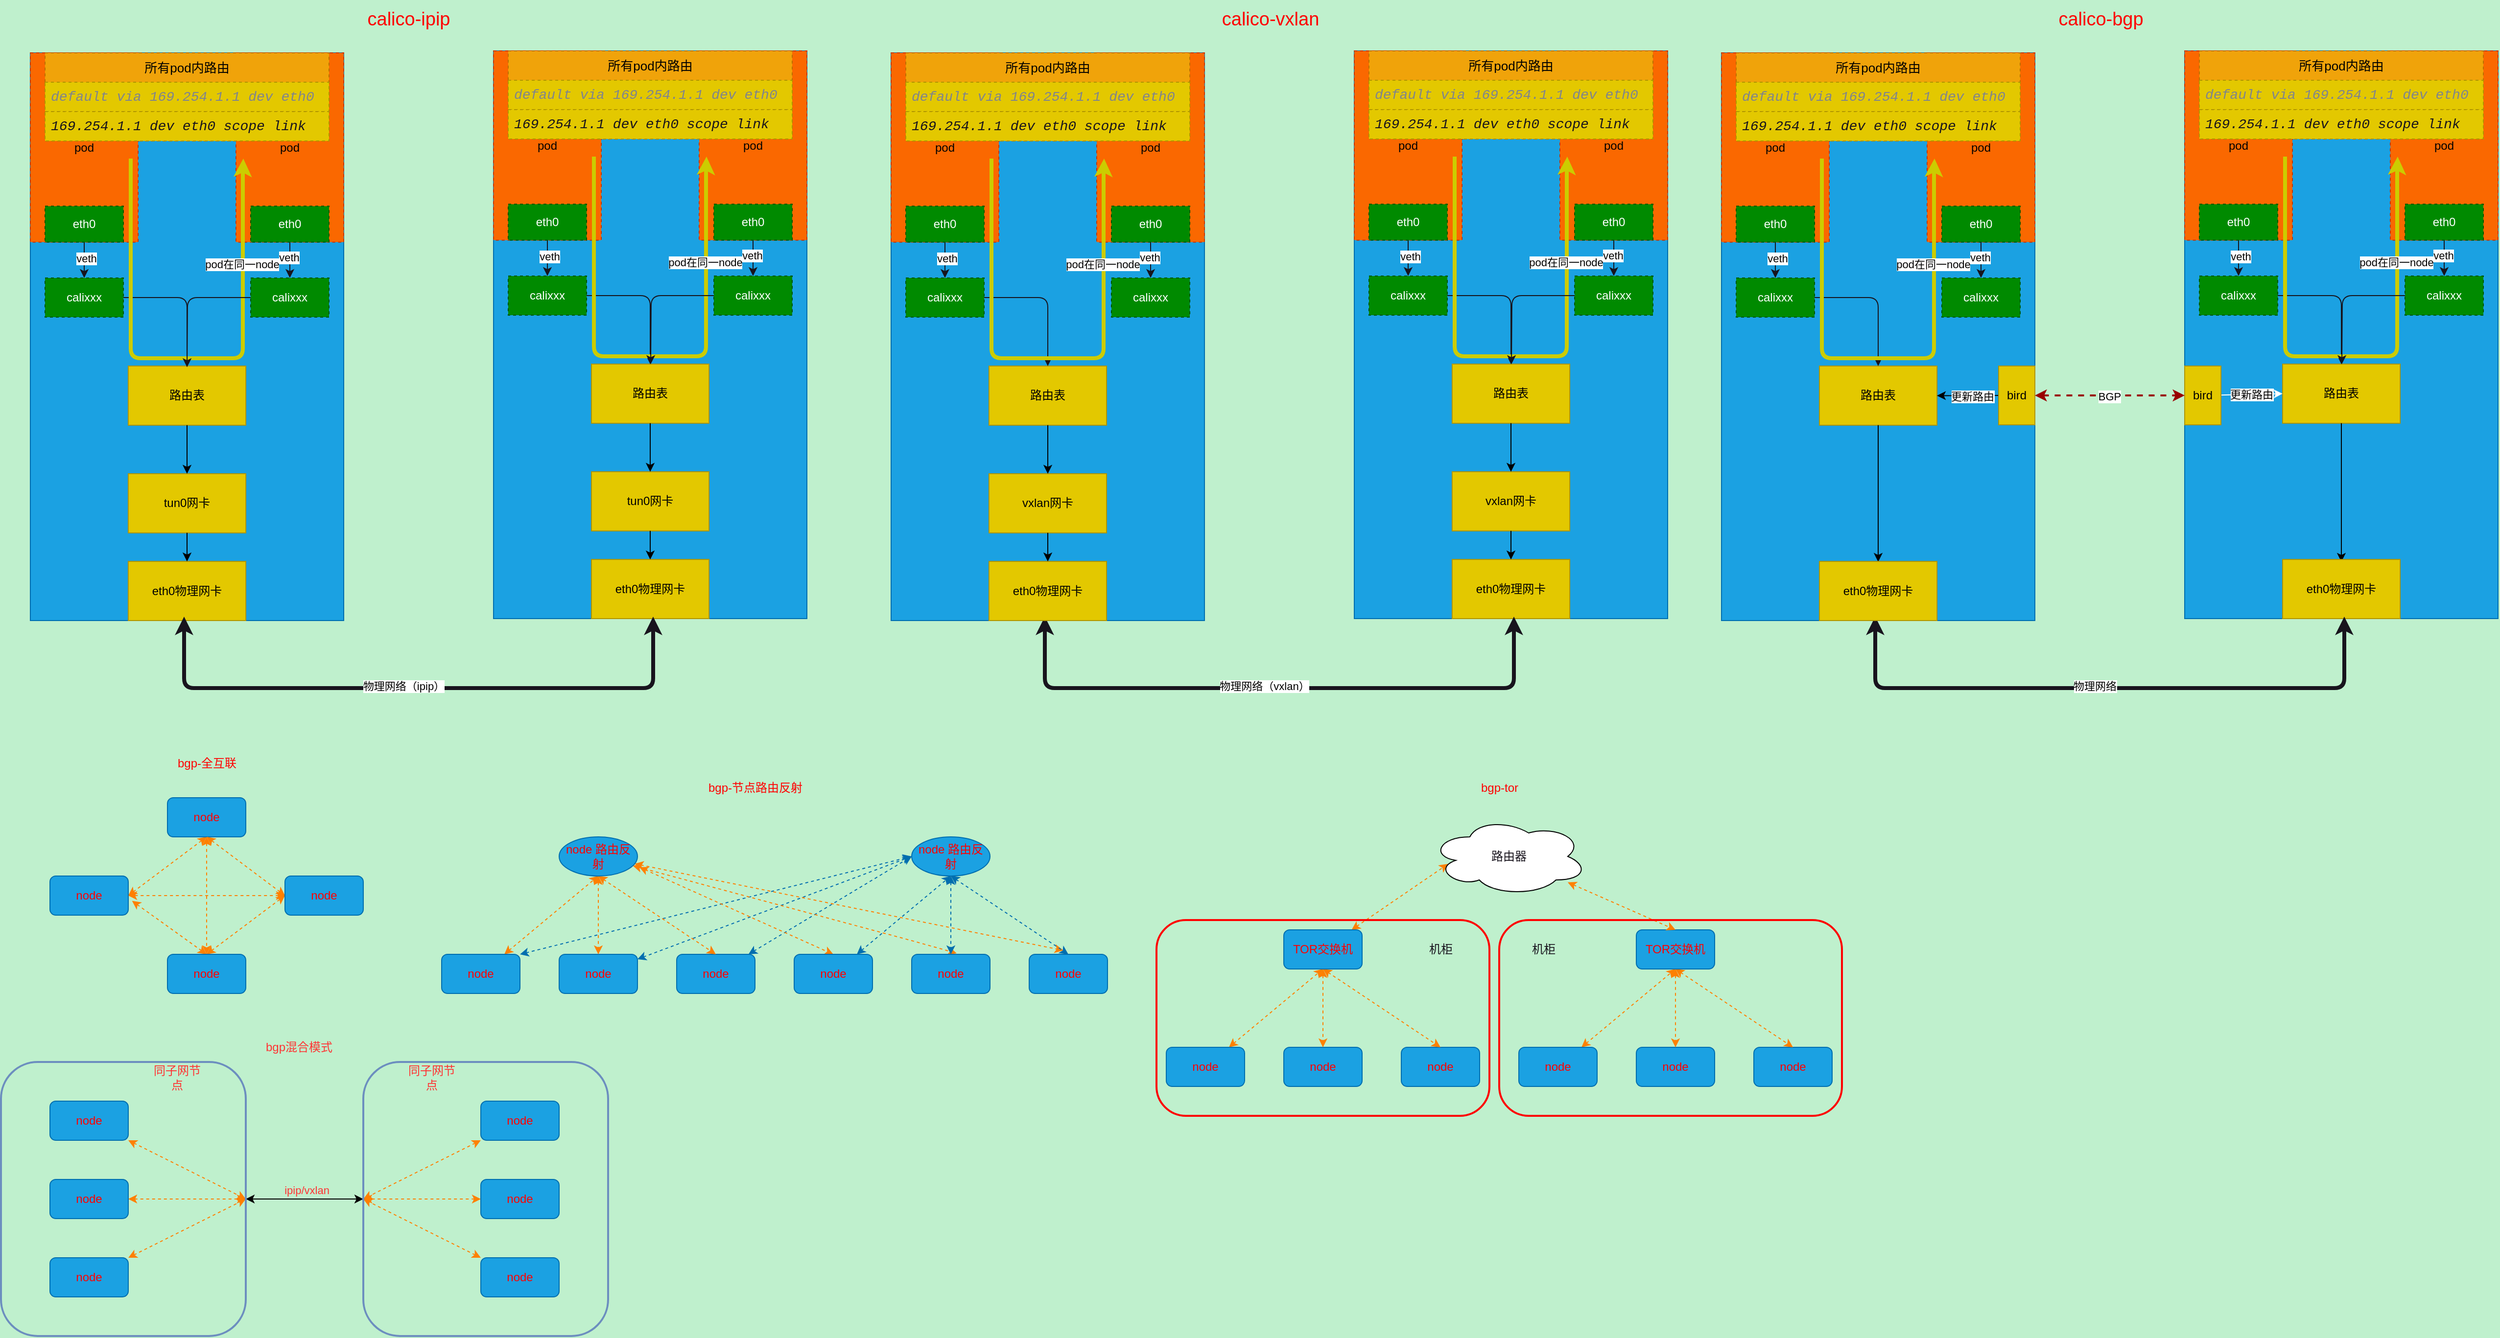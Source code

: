 <mxfile>
    <diagram id="-8RV91jiBXgCZmh8I0XD" name="第 1 页">
        <mxGraphModel dx="866" dy="2878" grid="0" gridSize="10" guides="1" tooltips="1" connect="1" arrows="1" fold="1" page="1" pageScale="1" pageWidth="3300" pageHeight="2339" background="#BFF0CD" math="0" shadow="0">
            <root>
                <mxCell id="0"/>
                <mxCell id="1" parent="0"/>
                <mxCell id="448" value="" style="group" parent="1" vertex="1" connectable="0">
                    <mxGeometry x="100" y="-2253" width="794" height="701" as="geometry"/>
                </mxCell>
                <mxCell id="196" value="&lt;font style=&quot;font-size: 19px;&quot; color=&quot;#ff0000&quot;&gt;calico-ipip&lt;/font&gt;" style="text;html=1;align=center;verticalAlign=middle;resizable=0;points=[];autosize=1;strokeColor=none;fillColor=none;strokeWidth=5;" parent="448" vertex="1">
                    <mxGeometry x="335" width="102" height="35" as="geometry"/>
                </mxCell>
                <mxCell id="386" value="" style="group" parent="448" vertex="1" connectable="0">
                    <mxGeometry y="52" width="320" height="582" as="geometry"/>
                </mxCell>
                <mxCell id="28" value="" style="group;fillColor=#60a917;strokeColor=#2D7600;fontColor=#ffffff;movable=0;resizable=0;rotatable=0;deletable=0;editable=0;connectable=0;" parent="386" vertex="1" connectable="0">
                    <mxGeometry width="320" height="580" as="geometry"/>
                </mxCell>
                <mxCell id="11" value="" style="rounded=0;whiteSpace=wrap;html=1;fillColor=#1ba1e2;fontColor=#ffffff;strokeColor=#006EAF;movable=0;resizable=0;rotatable=0;deletable=0;editable=0;connectable=0;" parent="28" vertex="1">
                    <mxGeometry width="320" height="580" as="geometry"/>
                </mxCell>
                <mxCell id="16" style="edgeStyle=none;html=1;movable=0;resizable=0;rotatable=0;deletable=0;editable=0;connectable=0;" parent="28" source="4" target="11" edge="1">
                    <mxGeometry relative="1" as="geometry"/>
                </mxCell>
                <mxCell id="17" style="edgeStyle=none;html=1;movable=0;resizable=0;rotatable=0;deletable=0;editable=0;connectable=0;" parent="28" source="4" target="11" edge="1">
                    <mxGeometry relative="1" as="geometry"/>
                </mxCell>
                <mxCell id="18" style="edgeStyle=none;html=1;movable=0;resizable=0;rotatable=0;deletable=0;editable=0;connectable=0;" parent="28" source="4" target="11" edge="1">
                    <mxGeometry relative="1" as="geometry"/>
                </mxCell>
                <mxCell id="19" style="edgeStyle=none;html=1;movable=0;resizable=0;rotatable=0;deletable=0;editable=0;connectable=0;" parent="28" source="4" target="11" edge="1">
                    <mxGeometry relative="1" as="geometry"/>
                </mxCell>
                <mxCell id="4" value="pod" style="rounded=0;whiteSpace=wrap;html=1;fillColor=#fa6800;fontColor=#000000;strokeColor=#C73500;dashed=1;movable=0;resizable=0;rotatable=0;deletable=0;editable=0;connectable=0;" parent="28" vertex="1">
                    <mxGeometry width="110" height="193.333" as="geometry"/>
                </mxCell>
                <mxCell id="10" value="路由表" style="rounded=0;whiteSpace=wrap;html=1;fillColor=#e3c800;fontColor=#000000;strokeColor=#B09500;movable=0;resizable=0;rotatable=0;deletable=0;editable=0;connectable=0;" parent="28" vertex="1">
                    <mxGeometry x="100" y="320" width="120" height="60.417" as="geometry"/>
                </mxCell>
                <mxCell id="14" value="tun0网卡" style="rounded=0;whiteSpace=wrap;html=1;fillColor=#e3c800;fontColor=#000000;strokeColor=#B09500;movable=0;resizable=0;rotatable=0;deletable=0;editable=0;connectable=0;" parent="28" vertex="1">
                    <mxGeometry x="100" y="429.997" width="120" height="60.417" as="geometry"/>
                </mxCell>
                <mxCell id="25" style="edgeStyle=orthogonalEdgeStyle;html=1;movable=0;resizable=0;rotatable=0;deletable=0;editable=0;connectable=0;" parent="28" source="10" target="14" edge="1">
                    <mxGeometry relative="1" as="geometry"/>
                </mxCell>
                <mxCell id="15" value="eth0物理网卡" style="rounded=0;whiteSpace=wrap;html=1;fillColor=#e3c800;fontColor=#000000;strokeColor=#B09500;movable=0;resizable=0;rotatable=0;deletable=0;editable=0;connectable=0;" parent="28" vertex="1">
                    <mxGeometry x="100" y="519.583" width="120" height="60.417" as="geometry"/>
                </mxCell>
                <mxCell id="27" style="edgeStyle=orthogonalEdgeStyle;html=1;movable=0;resizable=0;rotatable=0;deletable=0;editable=0;connectable=0;" parent="28" source="14" target="15" edge="1">
                    <mxGeometry relative="1" as="geometry"/>
                </mxCell>
                <mxCell id="49" style="edgeStyle=orthogonalEdgeStyle;html=1;entryX=0.5;entryY=0;entryDx=0;entryDy=0;strokeColor=#18141D;movable=0;resizable=0;rotatable=0;deletable=0;editable=0;connectable=0;" parent="28" source="46" target="10" edge="1">
                    <mxGeometry relative="1" as="geometry"/>
                </mxCell>
                <mxCell id="46" value="calixxx" style="rounded=0;whiteSpace=wrap;html=1;dashed=1;fillColor=#008a00;fontColor=#ffffff;strokeColor=#005700;movable=0;resizable=0;rotatable=0;deletable=0;editable=0;connectable=0;" parent="28" vertex="1">
                    <mxGeometry x="15" y="230" width="80" height="40" as="geometry"/>
                </mxCell>
                <mxCell id="48" style="edgeStyle=orthogonalEdgeStyle;html=1;entryX=0.5;entryY=0;entryDx=0;entryDy=0;strokeColor=#18141D;movable=0;resizable=0;rotatable=0;deletable=0;editable=0;connectable=0;" parent="28" source="47" target="46" edge="1">
                    <mxGeometry relative="1" as="geometry"/>
                </mxCell>
                <mxCell id="50" value="veth" style="edgeLabel;html=1;align=center;verticalAlign=middle;resizable=0;points=[];movable=0;rotatable=0;deletable=0;editable=0;connectable=0;" parent="48" vertex="1" connectable="0">
                    <mxGeometry x="-0.093" y="2" relative="1" as="geometry">
                        <mxPoint as="offset"/>
                    </mxGeometry>
                </mxCell>
                <mxCell id="47" value="eth0" style="rounded=0;whiteSpace=wrap;html=1;dashed=1;fillColor=#008a00;strokeColor=#005700;fontColor=#ffffff;movable=0;resizable=0;rotatable=0;deletable=0;editable=0;connectable=0;" parent="28" vertex="1">
                    <mxGeometry x="15" y="156.66" width="80" height="36.67" as="geometry"/>
                </mxCell>
                <mxCell id="68" value="pod" style="rounded=0;whiteSpace=wrap;html=1;fillColor=#fa6800;fontColor=#000000;strokeColor=#C73500;dashed=1;movable=0;resizable=0;rotatable=0;deletable=0;editable=0;connectable=0;" parent="28" vertex="1">
                    <mxGeometry x="210" width="110" height="193.333" as="geometry"/>
                </mxCell>
                <mxCell id="71" style="edgeStyle=orthogonalEdgeStyle;html=1;entryX=0.5;entryY=0;entryDx=0;entryDy=0;strokeColor=#18141D;movable=0;resizable=0;rotatable=0;deletable=0;editable=0;connectable=0;" parent="28" source="69" target="70" edge="1">
                    <mxGeometry relative="1" as="geometry"/>
                </mxCell>
                <mxCell id="72" value="veth" style="edgeLabel;html=1;align=center;verticalAlign=middle;resizable=0;points=[];movable=0;rotatable=0;deletable=0;editable=0;connectable=0;" parent="71" vertex="1" connectable="0">
                    <mxGeometry x="-0.155" y="-1" relative="1" as="geometry">
                        <mxPoint as="offset"/>
                    </mxGeometry>
                </mxCell>
                <mxCell id="69" value="eth0" style="rounded=0;whiteSpace=wrap;html=1;dashed=1;fillColor=#008a00;strokeColor=#005700;fontColor=#ffffff;movable=0;resizable=0;rotatable=0;deletable=0;editable=0;connectable=0;" parent="28" vertex="1">
                    <mxGeometry x="225" y="156.66" width="80" height="36.67" as="geometry"/>
                </mxCell>
                <mxCell id="70" value="calixxx" style="rounded=0;whiteSpace=wrap;html=1;dashed=1;fillColor=#008a00;fontColor=#ffffff;strokeColor=#005700;movable=0;resizable=0;rotatable=0;deletable=0;editable=0;connectable=0;" parent="28" vertex="1">
                    <mxGeometry x="225" y="230" width="80" height="40" as="geometry"/>
                </mxCell>
                <mxCell id="175" value="所有pod内路由" style="swimlane;fontStyle=0;childLayout=stackLayout;horizontal=1;startSize=30;horizontalStack=0;resizeParent=1;resizeParentMax=0;resizeLast=0;collapsible=1;marginBottom=0;whiteSpace=wrap;html=1;dashed=1;fontSize=13;fillColor=#f0a30a;fontColor=#000000;strokeColor=#BD7000;container=0;" parent="28" vertex="1">
                    <mxGeometry x="15" width="290" height="90" as="geometry"/>
                </mxCell>
                <mxCell id="189" value="" style="endArrow=classic;html=1;edgeStyle=orthogonalEdgeStyle;strokeColor=#CCCC00;strokeWidth=4;fillColor=#e3c800;" parent="28" edge="1">
                    <mxGeometry width="50" height="50" relative="1" as="geometry">
                        <mxPoint x="102.5" y="108" as="sourcePoint"/>
                        <mxPoint x="217.5" y="108" as="targetPoint"/>
                        <Array as="points">
                            <mxPoint x="103" y="312"/>
                            <mxPoint x="217" y="312"/>
                            <mxPoint x="217" y="123"/>
                        </Array>
                    </mxGeometry>
                </mxCell>
                <mxCell id="195" value="pod在同一node" style="edgeLabel;html=1;align=center;verticalAlign=middle;resizable=0;points=[];container=0;" parent="189" vertex="1" connectable="0">
                    <mxGeometry x="0.646" relative="1" as="geometry">
                        <mxPoint x="-1" y="16" as="offset"/>
                    </mxGeometry>
                </mxCell>
                <mxCell id="176" value="&lt;div style=&quot;color: rgb(171, 178, 191); font-family: &amp;quot;JetBrains Mono&amp;quot;, &amp;quot;Courier New&amp;quot;, monospace, Menlo, Monaco, &amp;quot;Courier New&amp;quot;, monospace; font-size: 14px; line-height: 21px;&quot;&gt;&lt;div style=&quot;line-height: 21px;&quot;&gt;&lt;span style=&quot;color: rgb(127, 132, 142); font-style: italic;&quot;&gt;default via 169.254.1.1 dev eth0 &lt;/span&gt;&lt;/div&gt;&lt;/div&gt;" style="text;strokeColor=#B09500;fillColor=#e3c800;align=left;verticalAlign=middle;spacingLeft=4;spacingRight=4;overflow=hidden;points=[[0,0.5],[1,0.5]];portConstraint=eastwest;rotatable=0;whiteSpace=wrap;html=1;dashed=1;fontSize=13;fontColor=#000000;container=0;" parent="28" vertex="1">
                    <mxGeometry x="15" y="30" width="290" height="30" as="geometry"/>
                </mxCell>
                <mxCell id="178" value="&lt;font color=&quot;#18141d&quot;&gt;&lt;span style=&quot;font-style: italic; font-family: &amp;quot;JetBrains Mono&amp;quot;, &amp;quot;Courier New&amp;quot;, monospace, Menlo, Monaco, &amp;quot;Courier New&amp;quot;, monospace; font-size: 14px;&quot;&gt;169.254.1.1 dev eth0 scope link &lt;/span&gt;&amp;nbsp;&lt;/font&gt;" style="text;strokeColor=#B09500;fillColor=#e3c800;align=left;verticalAlign=middle;spacingLeft=4;spacingRight=4;overflow=hidden;points=[[0,0.5],[1,0.5]];portConstraint=eastwest;rotatable=0;whiteSpace=wrap;html=1;dashed=1;fontSize=13;fontColor=#000000;container=0;" parent="28" vertex="1">
                    <mxGeometry x="15" y="60" width="290" height="30" as="geometry"/>
                </mxCell>
                <mxCell id="73" style="edgeStyle=orthogonalEdgeStyle;html=1;strokeColor=#18141D;movable=0;resizable=0;rotatable=0;deletable=0;editable=0;connectable=0;" parent="386" source="70" edge="1">
                    <mxGeometry relative="1" as="geometry">
                        <mxPoint x="160" y="321.103" as="targetPoint"/>
                    </mxGeometry>
                </mxCell>
                <mxCell id="416" value="" style="group" parent="448" vertex="1" connectable="0">
                    <mxGeometry x="473" y="50" width="321" height="580" as="geometry"/>
                </mxCell>
                <mxCell id="417" value="" style="group;fillColor=#60a917;strokeColor=#2D7600;fontColor=#ffffff;movable=0;resizable=0;rotatable=0;deletable=0;editable=0;connectable=0;" parent="416" vertex="1" connectable="0">
                    <mxGeometry width="320" height="580" as="geometry"/>
                </mxCell>
                <mxCell id="418" value="" style="rounded=0;whiteSpace=wrap;html=1;fillColor=#1ba1e2;fontColor=#ffffff;strokeColor=#006EAF;movable=0;resizable=0;rotatable=0;deletable=0;editable=0;connectable=0;" parent="417" vertex="1">
                    <mxGeometry width="320" height="580" as="geometry"/>
                </mxCell>
                <mxCell id="419" style="edgeStyle=none;html=1;movable=0;resizable=0;rotatable=0;deletable=0;editable=0;connectable=0;" parent="417" source="423" target="418" edge="1">
                    <mxGeometry relative="1" as="geometry"/>
                </mxCell>
                <mxCell id="420" style="edgeStyle=none;html=1;movable=0;resizable=0;rotatable=0;deletable=0;editable=0;connectable=0;" parent="417" source="423" target="418" edge="1">
                    <mxGeometry relative="1" as="geometry"/>
                </mxCell>
                <mxCell id="421" style="edgeStyle=none;html=1;movable=0;resizable=0;rotatable=0;deletable=0;editable=0;connectable=0;" parent="417" source="423" target="418" edge="1">
                    <mxGeometry relative="1" as="geometry"/>
                </mxCell>
                <mxCell id="422" style="edgeStyle=none;html=1;movable=0;resizable=0;rotatable=0;deletable=0;editable=0;connectable=0;" parent="417" source="423" target="418" edge="1">
                    <mxGeometry relative="1" as="geometry"/>
                </mxCell>
                <mxCell id="423" value="pod" style="rounded=0;whiteSpace=wrap;html=1;fillColor=#fa6800;fontColor=#000000;strokeColor=#C73500;dashed=1;movable=0;resizable=0;rotatable=0;deletable=0;editable=0;connectable=0;" parent="417" vertex="1">
                    <mxGeometry width="110" height="193.333" as="geometry"/>
                </mxCell>
                <mxCell id="424" value="路由表" style="rounded=0;whiteSpace=wrap;html=1;fillColor=#e3c800;fontColor=#000000;strokeColor=#B09500;movable=0;resizable=0;rotatable=0;deletable=0;editable=0;connectable=0;" parent="417" vertex="1">
                    <mxGeometry x="100" y="320" width="120" height="60.417" as="geometry"/>
                </mxCell>
                <mxCell id="425" value="tun0网卡" style="rounded=0;whiteSpace=wrap;html=1;fillColor=#e3c800;fontColor=#000000;strokeColor=#B09500;movable=0;resizable=0;rotatable=0;deletable=0;editable=0;connectable=0;" parent="417" vertex="1">
                    <mxGeometry x="100" y="429.997" width="120" height="60.417" as="geometry"/>
                </mxCell>
                <mxCell id="426" style="edgeStyle=orthogonalEdgeStyle;html=1;movable=0;resizable=0;rotatable=0;deletable=0;editable=0;connectable=0;" parent="417" source="424" target="425" edge="1">
                    <mxGeometry relative="1" as="geometry"/>
                </mxCell>
                <mxCell id="427" value="eth0物理网卡" style="rounded=0;whiteSpace=wrap;html=1;fillColor=#e3c800;fontColor=#000000;strokeColor=#B09500;movable=0;resizable=0;rotatable=0;deletable=0;editable=0;connectable=0;" parent="417" vertex="1">
                    <mxGeometry x="100" y="519.583" width="120" height="60.417" as="geometry"/>
                </mxCell>
                <mxCell id="428" style="edgeStyle=orthogonalEdgeStyle;html=1;movable=0;resizable=0;rotatable=0;deletable=0;editable=0;connectable=0;" parent="417" source="425" target="427" edge="1">
                    <mxGeometry relative="1" as="geometry"/>
                </mxCell>
                <mxCell id="429" style="edgeStyle=orthogonalEdgeStyle;html=1;entryX=0.5;entryY=0;entryDx=0;entryDy=0;strokeColor=#18141D;movable=0;resizable=0;rotatable=0;deletable=0;editable=0;connectable=0;" parent="417" source="430" target="424" edge="1">
                    <mxGeometry relative="1" as="geometry"/>
                </mxCell>
                <mxCell id="430" value="calixxx" style="rounded=0;whiteSpace=wrap;html=1;dashed=1;fillColor=#008a00;fontColor=#ffffff;strokeColor=#005700;movable=0;resizable=0;rotatable=0;deletable=0;editable=0;connectable=0;" parent="417" vertex="1">
                    <mxGeometry x="15" y="230" width="80" height="40" as="geometry"/>
                </mxCell>
                <mxCell id="431" style="edgeStyle=orthogonalEdgeStyle;html=1;entryX=0.5;entryY=0;entryDx=0;entryDy=0;strokeColor=#18141D;movable=0;resizable=0;rotatable=0;deletable=0;editable=0;connectable=0;" parent="417" source="433" target="430" edge="1">
                    <mxGeometry relative="1" as="geometry"/>
                </mxCell>
                <mxCell id="432" value="veth" style="edgeLabel;html=1;align=center;verticalAlign=middle;resizable=0;points=[];movable=0;rotatable=0;deletable=0;editable=0;connectable=0;" parent="431" vertex="1" connectable="0">
                    <mxGeometry x="-0.093" y="2" relative="1" as="geometry">
                        <mxPoint as="offset"/>
                    </mxGeometry>
                </mxCell>
                <mxCell id="433" value="eth0" style="rounded=0;whiteSpace=wrap;html=1;dashed=1;fillColor=#008a00;strokeColor=#005700;fontColor=#ffffff;movable=0;resizable=0;rotatable=0;deletable=0;editable=0;connectable=0;" parent="417" vertex="1">
                    <mxGeometry x="15" y="156.66" width="80" height="36.67" as="geometry"/>
                </mxCell>
                <mxCell id="434" value="pod" style="rounded=0;whiteSpace=wrap;html=1;fillColor=#fa6800;fontColor=#000000;strokeColor=#C73500;dashed=1;movable=0;resizable=0;rotatable=0;deletable=0;editable=0;connectable=0;" parent="417" vertex="1">
                    <mxGeometry x="210" width="110" height="193.333" as="geometry"/>
                </mxCell>
                <mxCell id="435" style="edgeStyle=orthogonalEdgeStyle;html=1;entryX=0.5;entryY=0;entryDx=0;entryDy=0;strokeColor=#18141D;movable=0;resizable=0;rotatable=0;deletable=0;editable=0;connectable=0;" parent="417" source="437" target="438" edge="1">
                    <mxGeometry relative="1" as="geometry"/>
                </mxCell>
                <mxCell id="436" value="veth" style="edgeLabel;html=1;align=center;verticalAlign=middle;resizable=0;points=[];movable=0;rotatable=0;deletable=0;editable=0;connectable=0;" parent="435" vertex="1" connectable="0">
                    <mxGeometry x="-0.155" y="-1" relative="1" as="geometry">
                        <mxPoint as="offset"/>
                    </mxGeometry>
                </mxCell>
                <mxCell id="437" value="eth0" style="rounded=0;whiteSpace=wrap;html=1;dashed=1;fillColor=#008a00;strokeColor=#005700;fontColor=#ffffff;movable=0;resizable=0;rotatable=0;deletable=0;editable=0;connectable=0;" parent="417" vertex="1">
                    <mxGeometry x="225" y="156.66" width="80" height="36.67" as="geometry"/>
                </mxCell>
                <mxCell id="438" value="calixxx" style="rounded=0;whiteSpace=wrap;html=1;dashed=1;fillColor=#008a00;fontColor=#ffffff;strokeColor=#005700;movable=0;resizable=0;rotatable=0;deletable=0;editable=0;connectable=0;" parent="417" vertex="1">
                    <mxGeometry x="225" y="230" width="80" height="40" as="geometry"/>
                </mxCell>
                <mxCell id="439" value="所有pod内路由" style="swimlane;fontStyle=0;childLayout=stackLayout;horizontal=1;startSize=30;horizontalStack=0;resizeParent=1;resizeParentMax=0;resizeLast=0;collapsible=1;marginBottom=0;whiteSpace=wrap;html=1;dashed=1;fontSize=13;fillColor=#f0a30a;fontColor=#000000;strokeColor=#BD7000;container=0;" parent="417" vertex="1">
                    <mxGeometry x="15" width="290" height="90" as="geometry"/>
                </mxCell>
                <mxCell id="440" value="" style="endArrow=classic;html=1;edgeStyle=orthogonalEdgeStyle;strokeColor=#CCCC00;strokeWidth=4;fillColor=#e3c800;" parent="417" edge="1">
                    <mxGeometry width="50" height="50" relative="1" as="geometry">
                        <mxPoint x="102.5" y="108" as="sourcePoint"/>
                        <mxPoint x="217.5" y="108" as="targetPoint"/>
                        <Array as="points">
                            <mxPoint x="103" y="312"/>
                            <mxPoint x="217" y="312"/>
                            <mxPoint x="217" y="123"/>
                        </Array>
                    </mxGeometry>
                </mxCell>
                <mxCell id="441" value="pod在同一node" style="edgeLabel;html=1;align=center;verticalAlign=middle;resizable=0;points=[];container=0;" parent="440" vertex="1" connectable="0">
                    <mxGeometry x="0.646" relative="1" as="geometry">
                        <mxPoint x="-1" y="16" as="offset"/>
                    </mxGeometry>
                </mxCell>
                <mxCell id="442" value="&lt;div style=&quot;color: rgb(171, 178, 191); font-family: &amp;quot;JetBrains Mono&amp;quot;, &amp;quot;Courier New&amp;quot;, monospace, Menlo, Monaco, &amp;quot;Courier New&amp;quot;, monospace; font-size: 14px; line-height: 21px;&quot;&gt;&lt;div style=&quot;line-height: 21px;&quot;&gt;&lt;span style=&quot;color: rgb(127, 132, 142); font-style: italic;&quot;&gt;default via 169.254.1.1 dev eth0 &lt;/span&gt;&lt;/div&gt;&lt;/div&gt;" style="text;strokeColor=#B09500;fillColor=#e3c800;align=left;verticalAlign=middle;spacingLeft=4;spacingRight=4;overflow=hidden;points=[[0,0.5],[1,0.5]];portConstraint=eastwest;rotatable=0;whiteSpace=wrap;html=1;dashed=1;fontSize=13;fontColor=#000000;container=0;" parent="417" vertex="1">
                    <mxGeometry x="15" y="30" width="290" height="30" as="geometry"/>
                </mxCell>
                <mxCell id="443" value="&lt;font color=&quot;#18141d&quot;&gt;&lt;span style=&quot;font-style: italic; font-family: &amp;quot;JetBrains Mono&amp;quot;, &amp;quot;Courier New&amp;quot;, monospace, Menlo, Monaco, &amp;quot;Courier New&amp;quot;, monospace; font-size: 14px;&quot;&gt;169.254.1.1 dev eth0 scope link &lt;/span&gt;&amp;nbsp;&lt;/font&gt;" style="text;strokeColor=#B09500;fillColor=#e3c800;align=left;verticalAlign=middle;spacingLeft=4;spacingRight=4;overflow=hidden;points=[[0,0.5],[1,0.5]];portConstraint=eastwest;rotatable=0;whiteSpace=wrap;html=1;dashed=1;fontSize=13;fontColor=#000000;container=0;" parent="417" vertex="1">
                    <mxGeometry x="15" y="60" width="290" height="30" as="geometry"/>
                </mxCell>
                <mxCell id="444" style="edgeStyle=orthogonalEdgeStyle;html=1;strokeColor=#18141D;movable=0;resizable=0;rotatable=0;deletable=0;editable=0;connectable=0;" parent="416" source="438" edge="1">
                    <mxGeometry relative="1" as="geometry">
                        <mxPoint x="160.5" y="320" as="targetPoint"/>
                    </mxGeometry>
                </mxCell>
                <mxCell id="446" value="" style="endArrow=classic;startArrow=classic;html=1;edgeStyle=orthogonalEdgeStyle;strokeColor=#18141D;strokeWidth=4;" parent="448" edge="1">
                    <mxGeometry width="50" height="50" relative="1" as="geometry">
                        <mxPoint x="636" y="628" as="sourcePoint"/>
                        <mxPoint x="157" y="628" as="targetPoint"/>
                        <Array as="points">
                            <mxPoint x="636" y="701"/>
                            <mxPoint x="157" y="701"/>
                        </Array>
                    </mxGeometry>
                </mxCell>
                <mxCell id="447" value="物理网络（ipip）" style="edgeLabel;html=1;align=center;verticalAlign=middle;resizable=0;points=[];" parent="446" vertex="1" connectable="0">
                    <mxGeometry x="0.05" y="-2" relative="1" as="geometry">
                        <mxPoint as="offset"/>
                    </mxGeometry>
                </mxCell>
                <mxCell id="629" value="" style="group" parent="1" vertex="1" connectable="0">
                    <mxGeometry x="979" y="-2253" width="794" height="701" as="geometry"/>
                </mxCell>
                <mxCell id="450" value="&lt;font style=&quot;font-size: 19px;&quot; color=&quot;#ff0000&quot;&gt;calico-vxlan&lt;/font&gt;" style="text;html=1;align=center;verticalAlign=middle;resizable=0;points=[];autosize=1;strokeColor=none;fillColor=none;strokeWidth=5;" parent="629" vertex="1">
                    <mxGeometry x="328" width="117" height="35" as="geometry"/>
                </mxCell>
                <mxCell id="480" value="" style="group;movable=0;resizable=0;rotatable=0;deletable=0;editable=0;connectable=0;" parent="629" vertex="1" connectable="0">
                    <mxGeometry x="473" y="50" width="321" height="580" as="geometry"/>
                </mxCell>
                <mxCell id="481" value="" style="group;fillColor=#60a917;strokeColor=#2D7600;fontColor=#ffffff;movable=0;resizable=0;rotatable=0;deletable=0;editable=0;connectable=0;" parent="480" vertex="1" connectable="0">
                    <mxGeometry width="320" height="580" as="geometry"/>
                </mxCell>
                <mxCell id="482" value="" style="rounded=0;whiteSpace=wrap;html=1;fillColor=#1ba1e2;fontColor=#ffffff;strokeColor=#006EAF;movable=0;resizable=0;rotatable=0;deletable=0;editable=0;connectable=0;" parent="481" vertex="1">
                    <mxGeometry width="320" height="580" as="geometry"/>
                </mxCell>
                <mxCell id="483" style="edgeStyle=none;html=1;movable=0;resizable=0;rotatable=0;deletable=0;editable=0;connectable=0;" parent="481" source="487" target="482" edge="1">
                    <mxGeometry relative="1" as="geometry"/>
                </mxCell>
                <mxCell id="484" style="edgeStyle=none;html=1;movable=0;resizable=0;rotatable=0;deletable=0;editable=0;connectable=0;" parent="481" source="487" target="482" edge="1">
                    <mxGeometry relative="1" as="geometry"/>
                </mxCell>
                <mxCell id="485" style="edgeStyle=none;html=1;movable=0;resizable=0;rotatable=0;deletable=0;editable=0;connectable=0;" parent="481" source="487" target="482" edge="1">
                    <mxGeometry relative="1" as="geometry"/>
                </mxCell>
                <mxCell id="486" style="edgeStyle=none;html=1;movable=0;resizable=0;rotatable=0;deletable=0;editable=0;connectable=0;" parent="481" source="487" target="482" edge="1">
                    <mxGeometry relative="1" as="geometry"/>
                </mxCell>
                <mxCell id="487" value="pod" style="rounded=0;whiteSpace=wrap;html=1;fillColor=#fa6800;fontColor=#000000;strokeColor=#C73500;dashed=1;movable=0;resizable=0;rotatable=0;deletable=0;editable=0;connectable=0;" parent="481" vertex="1">
                    <mxGeometry width="110" height="193.333" as="geometry"/>
                </mxCell>
                <mxCell id="488" value="路由表" style="rounded=0;whiteSpace=wrap;html=1;fillColor=#e3c800;fontColor=#000000;strokeColor=#B09500;movable=0;resizable=0;rotatable=0;deletable=0;editable=0;connectable=0;" parent="481" vertex="1">
                    <mxGeometry x="100" y="320" width="120" height="60.417" as="geometry"/>
                </mxCell>
                <mxCell id="489" value="vxlan网卡" style="rounded=0;whiteSpace=wrap;html=1;fillColor=#e3c800;fontColor=#000000;strokeColor=#B09500;movable=1;resizable=1;rotatable=1;deletable=1;editable=1;connectable=1;" parent="481" vertex="1">
                    <mxGeometry x="100" y="429.997" width="120" height="60.417" as="geometry"/>
                </mxCell>
                <mxCell id="490" style="edgeStyle=orthogonalEdgeStyle;html=1;movable=0;resizable=0;rotatable=0;deletable=0;editable=0;connectable=0;" parent="481" source="488" target="489" edge="1">
                    <mxGeometry relative="1" as="geometry"/>
                </mxCell>
                <mxCell id="491" value="eth0物理网卡" style="rounded=0;whiteSpace=wrap;html=1;fillColor=#e3c800;fontColor=#000000;strokeColor=#B09500;movable=0;resizable=0;rotatable=0;deletable=0;editable=0;connectable=0;" parent="481" vertex="1">
                    <mxGeometry x="100" y="519.583" width="120" height="60.417" as="geometry"/>
                </mxCell>
                <mxCell id="492" style="edgeStyle=orthogonalEdgeStyle;html=1;movable=0;resizable=0;rotatable=0;deletable=0;editable=0;connectable=0;" parent="481" source="489" target="491" edge="1">
                    <mxGeometry relative="1" as="geometry"/>
                </mxCell>
                <mxCell id="493" style="edgeStyle=orthogonalEdgeStyle;html=1;entryX=0.5;entryY=0;entryDx=0;entryDy=0;strokeColor=#18141D;movable=0;resizable=0;rotatable=0;deletable=0;editable=0;connectable=0;" parent="481" source="494" target="488" edge="1">
                    <mxGeometry relative="1" as="geometry"/>
                </mxCell>
                <mxCell id="494" value="calixxx" style="rounded=0;whiteSpace=wrap;html=1;dashed=1;fillColor=#008a00;fontColor=#ffffff;strokeColor=#005700;movable=0;resizable=0;rotatable=0;deletable=0;editable=0;connectable=0;" parent="481" vertex="1">
                    <mxGeometry x="15" y="230" width="80" height="40" as="geometry"/>
                </mxCell>
                <mxCell id="495" style="edgeStyle=orthogonalEdgeStyle;html=1;entryX=0.5;entryY=0;entryDx=0;entryDy=0;strokeColor=#18141D;movable=0;resizable=0;rotatable=0;deletable=0;editable=0;connectable=0;" parent="481" source="497" target="494" edge="1">
                    <mxGeometry relative="1" as="geometry"/>
                </mxCell>
                <mxCell id="496" value="veth" style="edgeLabel;html=1;align=center;verticalAlign=middle;resizable=0;points=[];movable=0;rotatable=0;deletable=0;editable=0;connectable=0;" parent="495" vertex="1" connectable="0">
                    <mxGeometry x="-0.093" y="2" relative="1" as="geometry">
                        <mxPoint as="offset"/>
                    </mxGeometry>
                </mxCell>
                <mxCell id="497" value="eth0" style="rounded=0;whiteSpace=wrap;html=1;dashed=1;fillColor=#008a00;strokeColor=#005700;fontColor=#ffffff;movable=0;resizable=0;rotatable=0;deletable=0;editable=0;connectable=0;" parent="481" vertex="1">
                    <mxGeometry x="15" y="156.66" width="80" height="36.67" as="geometry"/>
                </mxCell>
                <mxCell id="498" value="pod" style="rounded=0;whiteSpace=wrap;html=1;fillColor=#fa6800;fontColor=#000000;strokeColor=#C73500;dashed=1;movable=0;resizable=0;rotatable=0;deletable=0;editable=0;connectable=0;" parent="481" vertex="1">
                    <mxGeometry x="210" width="110" height="193.333" as="geometry"/>
                </mxCell>
                <mxCell id="499" style="edgeStyle=orthogonalEdgeStyle;html=1;entryX=0.5;entryY=0;entryDx=0;entryDy=0;strokeColor=#18141D;movable=0;resizable=0;rotatable=0;deletable=0;editable=0;connectable=0;" parent="481" source="501" target="502" edge="1">
                    <mxGeometry relative="1" as="geometry"/>
                </mxCell>
                <mxCell id="500" value="veth" style="edgeLabel;html=1;align=center;verticalAlign=middle;resizable=0;points=[];movable=0;rotatable=0;deletable=0;editable=0;connectable=0;" parent="499" vertex="1" connectable="0">
                    <mxGeometry x="-0.155" y="-1" relative="1" as="geometry">
                        <mxPoint as="offset"/>
                    </mxGeometry>
                </mxCell>
                <mxCell id="501" value="eth0" style="rounded=0;whiteSpace=wrap;html=1;dashed=1;fillColor=#008a00;strokeColor=#005700;fontColor=#ffffff;movable=0;resizable=0;rotatable=0;deletable=0;editable=0;connectable=0;" parent="481" vertex="1">
                    <mxGeometry x="225" y="156.66" width="80" height="36.67" as="geometry"/>
                </mxCell>
                <mxCell id="502" value="calixxx" style="rounded=0;whiteSpace=wrap;html=1;dashed=1;fillColor=#008a00;fontColor=#ffffff;strokeColor=#005700;movable=0;resizable=0;rotatable=0;deletable=0;editable=0;connectable=0;" parent="481" vertex="1">
                    <mxGeometry x="225" y="230" width="80" height="40" as="geometry"/>
                </mxCell>
                <mxCell id="503" value="所有pod内路由" style="swimlane;fontStyle=0;childLayout=stackLayout;horizontal=1;startSize=30;horizontalStack=0;resizeParent=1;resizeParentMax=0;resizeLast=0;collapsible=1;marginBottom=0;whiteSpace=wrap;html=1;dashed=1;fontSize=13;fillColor=#f0a30a;fontColor=#000000;strokeColor=#BD7000;container=0;" parent="481" vertex="1">
                    <mxGeometry x="15" width="290" height="90" as="geometry"/>
                </mxCell>
                <mxCell id="504" value="" style="endArrow=classic;html=1;edgeStyle=orthogonalEdgeStyle;strokeColor=#CCCC00;strokeWidth=4;fillColor=#e3c800;" parent="481" edge="1">
                    <mxGeometry width="50" height="50" relative="1" as="geometry">
                        <mxPoint x="102.5" y="108" as="sourcePoint"/>
                        <mxPoint x="217.5" y="108" as="targetPoint"/>
                        <Array as="points">
                            <mxPoint x="103" y="312"/>
                            <mxPoint x="217" y="312"/>
                            <mxPoint x="217" y="123"/>
                        </Array>
                    </mxGeometry>
                </mxCell>
                <mxCell id="505" value="pod在同一node" style="edgeLabel;html=1;align=center;verticalAlign=middle;resizable=0;points=[];container=0;" parent="504" vertex="1" connectable="0">
                    <mxGeometry x="0.646" relative="1" as="geometry">
                        <mxPoint x="-1" y="16" as="offset"/>
                    </mxGeometry>
                </mxCell>
                <mxCell id="506" value="&lt;div style=&quot;color: rgb(171, 178, 191); font-family: &amp;quot;JetBrains Mono&amp;quot;, &amp;quot;Courier New&amp;quot;, monospace, Menlo, Monaco, &amp;quot;Courier New&amp;quot;, monospace; font-size: 14px; line-height: 21px;&quot;&gt;&lt;div style=&quot;line-height: 21px;&quot;&gt;&lt;span style=&quot;color: rgb(127, 132, 142); font-style: italic;&quot;&gt;default via 169.254.1.1 dev eth0 &lt;/span&gt;&lt;/div&gt;&lt;/div&gt;" style="text;strokeColor=#B09500;fillColor=#e3c800;align=left;verticalAlign=middle;spacingLeft=4;spacingRight=4;overflow=hidden;points=[[0,0.5],[1,0.5]];portConstraint=eastwest;rotatable=0;whiteSpace=wrap;html=1;dashed=1;fontSize=13;fontColor=#000000;container=0;" parent="481" vertex="1">
                    <mxGeometry x="15" y="30" width="290" height="30" as="geometry"/>
                </mxCell>
                <mxCell id="507" value="&lt;font color=&quot;#18141d&quot;&gt;&lt;span style=&quot;font-style: italic; font-family: &amp;quot;JetBrains Mono&amp;quot;, &amp;quot;Courier New&amp;quot;, monospace, Menlo, Monaco, &amp;quot;Courier New&amp;quot;, monospace; font-size: 14px;&quot;&gt;169.254.1.1 dev eth0 scope link &lt;/span&gt;&amp;nbsp;&lt;/font&gt;" style="text;strokeColor=#B09500;fillColor=#e3c800;align=left;verticalAlign=middle;spacingLeft=4;spacingRight=4;overflow=hidden;points=[[0,0.5],[1,0.5]];portConstraint=eastwest;rotatable=0;whiteSpace=wrap;html=1;dashed=1;fontSize=13;fontColor=#000000;container=0;" parent="481" vertex="1">
                    <mxGeometry x="15" y="60" width="290" height="30" as="geometry"/>
                </mxCell>
                <mxCell id="508" style="edgeStyle=orthogonalEdgeStyle;html=1;strokeColor=#18141D;movable=0;resizable=0;rotatable=0;deletable=0;editable=0;connectable=0;" parent="480" source="502" edge="1">
                    <mxGeometry relative="1" as="geometry">
                        <mxPoint x="160.5" y="320" as="targetPoint"/>
                    </mxGeometry>
                </mxCell>
                <mxCell id="509" value="" style="endArrow=classic;startArrow=classic;html=1;edgeStyle=orthogonalEdgeStyle;strokeColor=#18141D;strokeWidth=4;" parent="629" edge="1">
                    <mxGeometry width="50" height="50" relative="1" as="geometry">
                        <mxPoint x="636" y="628" as="sourcePoint"/>
                        <mxPoint x="157" y="628" as="targetPoint"/>
                        <Array as="points">
                            <mxPoint x="636" y="701"/>
                            <mxPoint x="157" y="701"/>
                        </Array>
                    </mxGeometry>
                </mxCell>
                <mxCell id="510" value="物理网络（vxlan）" style="edgeLabel;html=1;align=center;verticalAlign=middle;resizable=0;points=[];" parent="509" vertex="1" connectable="0">
                    <mxGeometry x="0.05" y="-2" relative="1" as="geometry">
                        <mxPoint as="offset"/>
                    </mxGeometry>
                </mxCell>
                <mxCell id="479" style="edgeStyle=orthogonalEdgeStyle;html=1;strokeColor=#18141D;movable=0;resizable=0;rotatable=0;deletable=0;editable=0;connectable=0;" parent="629" source="473" edge="1">
                    <mxGeometry relative="1" as="geometry">
                        <mxPoint x="160" y="373.103" as="targetPoint"/>
                    </mxGeometry>
                </mxCell>
                <mxCell id="452" value="" style="group;fillColor=#60a917;strokeColor=#2D7600;fontColor=#ffffff;movable=1;resizable=1;rotatable=1;deletable=1;editable=1;connectable=1;" parent="629" vertex="1" connectable="0">
                    <mxGeometry y="52" width="320" height="580" as="geometry"/>
                </mxCell>
                <mxCell id="453" value="" style="rounded=0;whiteSpace=wrap;html=1;fillColor=#1ba1e2;fontColor=#ffffff;strokeColor=#006EAF;movable=0;resizable=0;rotatable=0;deletable=0;editable=0;connectable=0;" parent="452" vertex="1">
                    <mxGeometry width="320" height="580" as="geometry"/>
                </mxCell>
                <mxCell id="454" style="edgeStyle=none;html=1;movable=0;resizable=0;rotatable=0;deletable=0;editable=0;connectable=0;" parent="452" source="458" target="453" edge="1">
                    <mxGeometry relative="1" as="geometry"/>
                </mxCell>
                <mxCell id="455" style="edgeStyle=none;html=1;movable=0;resizable=0;rotatable=0;deletable=0;editable=0;connectable=0;" parent="452" source="458" target="453" edge="1">
                    <mxGeometry relative="1" as="geometry"/>
                </mxCell>
                <mxCell id="456" style="edgeStyle=none;html=1;movable=0;resizable=0;rotatable=0;deletable=0;editable=0;connectable=0;" parent="452" source="458" target="453" edge="1">
                    <mxGeometry relative="1" as="geometry"/>
                </mxCell>
                <mxCell id="457" style="edgeStyle=none;html=1;movable=0;resizable=0;rotatable=0;deletable=0;editable=0;connectable=0;" parent="452" source="458" target="453" edge="1">
                    <mxGeometry relative="1" as="geometry"/>
                </mxCell>
                <mxCell id="458" value="pod" style="rounded=0;whiteSpace=wrap;html=1;fillColor=#fa6800;fontColor=#000000;strokeColor=#C73500;dashed=1;movable=0;resizable=0;rotatable=0;deletable=0;editable=0;connectable=0;" parent="452" vertex="1">
                    <mxGeometry width="110" height="193.333" as="geometry"/>
                </mxCell>
                <mxCell id="459" value="路由表" style="rounded=0;whiteSpace=wrap;html=1;fillColor=#e3c800;fontColor=#000000;strokeColor=#B09500;movable=0;resizable=0;rotatable=0;deletable=0;editable=0;connectable=0;" parent="452" vertex="1">
                    <mxGeometry x="100" y="320" width="120" height="60.417" as="geometry"/>
                </mxCell>
                <mxCell id="460" value="vxlan网卡" style="rounded=0;whiteSpace=wrap;html=1;fillColor=#e3c800;fontColor=#000000;strokeColor=#B09500;movable=1;resizable=1;rotatable=1;deletable=1;editable=1;connectable=1;" parent="452" vertex="1">
                    <mxGeometry x="100" y="429.997" width="120" height="60.417" as="geometry"/>
                </mxCell>
                <mxCell id="461" style="edgeStyle=orthogonalEdgeStyle;html=1;movable=0;resizable=0;rotatable=0;deletable=0;editable=0;connectable=0;" parent="452" source="459" target="460" edge="1">
                    <mxGeometry relative="1" as="geometry"/>
                </mxCell>
                <mxCell id="462" value="eth0物理网卡" style="rounded=0;whiteSpace=wrap;html=1;fillColor=#e3c800;fontColor=#000000;strokeColor=#B09500;movable=0;resizable=0;rotatable=0;deletable=0;editable=0;connectable=0;" parent="452" vertex="1">
                    <mxGeometry x="100" y="519.583" width="120" height="60.417" as="geometry"/>
                </mxCell>
                <mxCell id="463" style="edgeStyle=orthogonalEdgeStyle;html=1;movable=0;resizable=0;rotatable=0;deletable=0;editable=0;connectable=0;" parent="452" source="460" target="462" edge="1">
                    <mxGeometry relative="1" as="geometry"/>
                </mxCell>
                <mxCell id="464" style="edgeStyle=orthogonalEdgeStyle;html=1;entryX=0.5;entryY=0;entryDx=0;entryDy=0;strokeColor=#18141D;movable=0;resizable=0;rotatable=0;deletable=0;editable=0;connectable=0;" parent="452" source="465" target="459" edge="1">
                    <mxGeometry relative="1" as="geometry"/>
                </mxCell>
                <mxCell id="465" value="calixxx" style="rounded=0;whiteSpace=wrap;html=1;dashed=1;fillColor=#008a00;fontColor=#ffffff;strokeColor=#005700;movable=0;resizable=0;rotatable=0;deletable=0;editable=0;connectable=0;" parent="452" vertex="1">
                    <mxGeometry x="15" y="230" width="80" height="40" as="geometry"/>
                </mxCell>
                <mxCell id="466" style="edgeStyle=orthogonalEdgeStyle;html=1;entryX=0.5;entryY=0;entryDx=0;entryDy=0;strokeColor=#18141D;movable=0;resizable=0;rotatable=0;deletable=0;editable=0;connectable=0;" parent="452" source="468" target="465" edge="1">
                    <mxGeometry relative="1" as="geometry"/>
                </mxCell>
                <mxCell id="467" value="veth" style="edgeLabel;html=1;align=center;verticalAlign=middle;resizable=0;points=[];movable=0;rotatable=0;deletable=0;editable=0;connectable=0;" parent="466" vertex="1" connectable="0">
                    <mxGeometry x="-0.093" y="2" relative="1" as="geometry">
                        <mxPoint as="offset"/>
                    </mxGeometry>
                </mxCell>
                <mxCell id="468" value="eth0" style="rounded=0;whiteSpace=wrap;html=1;dashed=1;fillColor=#008a00;strokeColor=#005700;fontColor=#ffffff;movable=0;resizable=0;rotatable=0;deletable=0;editable=0;connectable=0;" parent="452" vertex="1">
                    <mxGeometry x="15" y="156.66" width="80" height="36.67" as="geometry"/>
                </mxCell>
                <mxCell id="469" value="pod" style="rounded=0;whiteSpace=wrap;html=1;fillColor=#fa6800;fontColor=#000000;strokeColor=#C73500;dashed=1;movable=0;resizable=0;rotatable=0;deletable=0;editable=0;connectable=0;" parent="452" vertex="1">
                    <mxGeometry x="210" width="110" height="193.333" as="geometry"/>
                </mxCell>
                <mxCell id="470" style="edgeStyle=orthogonalEdgeStyle;html=1;entryX=0.5;entryY=0;entryDx=0;entryDy=0;strokeColor=#18141D;movable=0;resizable=0;rotatable=0;deletable=0;editable=0;connectable=0;" parent="452" source="472" target="473" edge="1">
                    <mxGeometry relative="1" as="geometry"/>
                </mxCell>
                <mxCell id="471" value="veth" style="edgeLabel;html=1;align=center;verticalAlign=middle;resizable=0;points=[];movable=0;rotatable=0;deletable=0;editable=0;connectable=0;" parent="470" vertex="1" connectable="0">
                    <mxGeometry x="-0.155" y="-1" relative="1" as="geometry">
                        <mxPoint as="offset"/>
                    </mxGeometry>
                </mxCell>
                <mxCell id="472" value="eth0" style="rounded=0;whiteSpace=wrap;html=1;dashed=1;fillColor=#008a00;strokeColor=#005700;fontColor=#ffffff;movable=0;resizable=0;rotatable=0;deletable=0;editable=0;connectable=0;" parent="452" vertex="1">
                    <mxGeometry x="225" y="156.66" width="80" height="36.67" as="geometry"/>
                </mxCell>
                <mxCell id="473" value="calixxx" style="rounded=0;whiteSpace=wrap;html=1;dashed=1;fillColor=#008a00;fontColor=#ffffff;strokeColor=#005700;movable=0;resizable=0;rotatable=0;deletable=0;editable=0;connectable=0;" parent="452" vertex="1">
                    <mxGeometry x="225" y="230" width="80" height="40" as="geometry"/>
                </mxCell>
                <mxCell id="474" value="所有pod内路由" style="swimlane;fontStyle=0;childLayout=stackLayout;horizontal=1;startSize=30;horizontalStack=0;resizeParent=1;resizeParentMax=0;resizeLast=0;collapsible=1;marginBottom=0;whiteSpace=wrap;html=1;dashed=1;fontSize=13;fillColor=#f0a30a;fontColor=#000000;strokeColor=#BD7000;container=0;" parent="452" vertex="1">
                    <mxGeometry x="15" width="290" height="90" as="geometry"/>
                </mxCell>
                <mxCell id="475" value="" style="endArrow=classic;html=1;edgeStyle=orthogonalEdgeStyle;strokeColor=#CCCC00;strokeWidth=4;fillColor=#e3c800;" parent="452" edge="1">
                    <mxGeometry width="50" height="50" relative="1" as="geometry">
                        <mxPoint x="102.5" y="108" as="sourcePoint"/>
                        <mxPoint x="217.5" y="108" as="targetPoint"/>
                        <Array as="points">
                            <mxPoint x="103" y="312"/>
                            <mxPoint x="217" y="312"/>
                            <mxPoint x="217" y="123"/>
                        </Array>
                    </mxGeometry>
                </mxCell>
                <mxCell id="476" value="pod在同一node" style="edgeLabel;html=1;align=center;verticalAlign=middle;resizable=0;points=[];container=0;" parent="475" vertex="1" connectable="0">
                    <mxGeometry x="0.646" relative="1" as="geometry">
                        <mxPoint x="-1" y="16" as="offset"/>
                    </mxGeometry>
                </mxCell>
                <mxCell id="477" value="&lt;div style=&quot;color: rgb(171, 178, 191); font-family: &amp;quot;JetBrains Mono&amp;quot;, &amp;quot;Courier New&amp;quot;, monospace, Menlo, Monaco, &amp;quot;Courier New&amp;quot;, monospace; font-size: 14px; line-height: 21px;&quot;&gt;&lt;div style=&quot;line-height: 21px;&quot;&gt;&lt;span style=&quot;color: rgb(127, 132, 142); font-style: italic;&quot;&gt;default via 169.254.1.1 dev eth0 &lt;/span&gt;&lt;/div&gt;&lt;/div&gt;" style="text;strokeColor=#B09500;fillColor=#e3c800;align=left;verticalAlign=middle;spacingLeft=4;spacingRight=4;overflow=hidden;points=[[0,0.5],[1,0.5]];portConstraint=eastwest;rotatable=0;whiteSpace=wrap;html=1;dashed=1;fontSize=13;fontColor=#000000;container=0;" parent="452" vertex="1">
                    <mxGeometry x="15" y="30" width="290" height="30" as="geometry"/>
                </mxCell>
                <mxCell id="478" value="&lt;font color=&quot;#18141d&quot;&gt;&lt;span style=&quot;font-style: italic; font-family: &amp;quot;JetBrains Mono&amp;quot;, &amp;quot;Courier New&amp;quot;, monospace, Menlo, Monaco, &amp;quot;Courier New&amp;quot;, monospace; font-size: 14px;&quot;&gt;169.254.1.1 dev eth0 scope link &lt;/span&gt;&amp;nbsp;&lt;/font&gt;" style="text;strokeColor=#B09500;fillColor=#e3c800;align=left;verticalAlign=middle;spacingLeft=4;spacingRight=4;overflow=hidden;points=[[0,0.5],[1,0.5]];portConstraint=eastwest;rotatable=0;whiteSpace=wrap;html=1;dashed=1;fontSize=13;fontColor=#000000;container=0;" parent="452" vertex="1">
                    <mxGeometry x="15" y="60" width="290" height="30" as="geometry"/>
                </mxCell>
                <mxCell id="631" value="&lt;font style=&quot;font-size: 19px;&quot; color=&quot;#ff0000&quot;&gt;calico-bgp&lt;/font&gt;" style="text;html=1;align=center;verticalAlign=middle;resizable=1;points=[];autosize=1;strokeColor=none;fillColor=none;strokeWidth=5;container=0;movable=1;rotatable=1;deletable=1;editable=1;connectable=1;" parent="1" vertex="1">
                    <mxGeometry x="2159" y="-2255" width="110" height="40" as="geometry"/>
                </mxCell>
                <mxCell id="714" value="" style="group;movable=1;resizable=1;rotatable=1;deletable=1;editable=1;connectable=1;" parent="1" vertex="1" connectable="0">
                    <mxGeometry x="1827" y="-2203" width="794" height="651" as="geometry"/>
                </mxCell>
                <mxCell id="632" value="" style="group;movable=1;resizable=1;rotatable=1;deletable=1;editable=1;connectable=1;" parent="714" vertex="1" connectable="0">
                    <mxGeometry x="473" width="321" height="580" as="geometry"/>
                </mxCell>
                <mxCell id="633" value="" style="group;fillColor=#60a917;strokeColor=#2D7600;fontColor=#ffffff;movable=1;resizable=1;rotatable=1;deletable=1;editable=1;connectable=1;" parent="632" vertex="1" connectable="0">
                    <mxGeometry width="320" height="580" as="geometry"/>
                </mxCell>
                <mxCell id="634" value="" style="rounded=0;whiteSpace=wrap;html=1;fillColor=#1ba1e2;fontColor=#ffffff;strokeColor=#006EAF;movable=1;resizable=1;rotatable=1;deletable=1;editable=1;connectable=1;" parent="633" vertex="1">
                    <mxGeometry width="320" height="580" as="geometry"/>
                </mxCell>
                <mxCell id="635" style="edgeStyle=none;html=1;movable=1;resizable=1;rotatable=1;deletable=1;editable=1;connectable=1;" parent="633" source="639" target="634" edge="1">
                    <mxGeometry relative="1" as="geometry"/>
                </mxCell>
                <mxCell id="636" style="edgeStyle=none;html=1;movable=1;resizable=1;rotatable=1;deletable=1;editable=1;connectable=1;" parent="633" source="639" target="634" edge="1">
                    <mxGeometry relative="1" as="geometry"/>
                </mxCell>
                <mxCell id="637" style="edgeStyle=none;html=1;movable=1;resizable=1;rotatable=1;deletable=1;editable=1;connectable=1;" parent="633" source="639" target="634" edge="1">
                    <mxGeometry relative="1" as="geometry"/>
                </mxCell>
                <mxCell id="638" style="edgeStyle=none;html=1;movable=1;resizable=1;rotatable=1;deletable=1;editable=1;connectable=1;" parent="633" source="639" target="634" edge="1">
                    <mxGeometry relative="1" as="geometry"/>
                </mxCell>
                <mxCell id="639" value="pod" style="rounded=0;whiteSpace=wrap;html=1;fillColor=#fa6800;fontColor=#000000;strokeColor=#C73500;dashed=1;movable=1;resizable=1;rotatable=1;deletable=1;editable=1;connectable=1;" parent="633" vertex="1">
                    <mxGeometry width="110" height="193.333" as="geometry"/>
                </mxCell>
                <mxCell id="640" value="路由表" style="rounded=0;whiteSpace=wrap;html=1;fillColor=#e3c800;fontColor=#000000;strokeColor=#B09500;movable=1;resizable=1;rotatable=1;deletable=1;editable=1;connectable=1;" parent="633" vertex="1">
                    <mxGeometry x="100" y="320" width="120" height="60.417" as="geometry"/>
                </mxCell>
                <mxCell id="642" style="edgeStyle=orthogonalEdgeStyle;html=1;movable=1;resizable=1;rotatable=1;deletable=1;editable=1;connectable=1;" parent="633" source="640" edge="1">
                    <mxGeometry relative="1" as="geometry">
                        <mxPoint x="160" y="522" as="targetPoint"/>
                    </mxGeometry>
                </mxCell>
                <mxCell id="643" value="eth0物理网卡" style="rounded=0;whiteSpace=wrap;html=1;fillColor=#e3c800;fontColor=#000000;strokeColor=#B09500;movable=1;resizable=1;rotatable=1;deletable=1;editable=1;connectable=1;" parent="633" vertex="1">
                    <mxGeometry x="100" y="519.583" width="120" height="60.417" as="geometry"/>
                </mxCell>
                <mxCell id="645" style="edgeStyle=orthogonalEdgeStyle;html=1;entryX=0.5;entryY=0;entryDx=0;entryDy=0;strokeColor=#18141D;movable=1;resizable=1;rotatable=1;deletable=1;editable=1;connectable=1;" parent="633" source="646" target="640" edge="1">
                    <mxGeometry relative="1" as="geometry"/>
                </mxCell>
                <mxCell id="646" value="calixxx" style="rounded=0;whiteSpace=wrap;html=1;dashed=1;fillColor=#008a00;fontColor=#ffffff;strokeColor=#005700;movable=1;resizable=1;rotatable=1;deletable=1;editable=1;connectable=1;" parent="633" vertex="1">
                    <mxGeometry x="15" y="230" width="80" height="40" as="geometry"/>
                </mxCell>
                <mxCell id="647" style="edgeStyle=orthogonalEdgeStyle;html=1;entryX=0.5;entryY=0;entryDx=0;entryDy=0;strokeColor=#18141D;movable=1;resizable=1;rotatable=1;deletable=1;editable=1;connectable=1;" parent="633" source="649" target="646" edge="1">
                    <mxGeometry relative="1" as="geometry"/>
                </mxCell>
                <mxCell id="648" value="veth" style="edgeLabel;html=1;align=center;verticalAlign=middle;resizable=1;points=[];movable=1;rotatable=1;deletable=1;editable=1;connectable=1;" parent="647" vertex="1" connectable="0">
                    <mxGeometry x="-0.093" y="2" relative="1" as="geometry">
                        <mxPoint as="offset"/>
                    </mxGeometry>
                </mxCell>
                <mxCell id="649" value="eth0" style="rounded=0;whiteSpace=wrap;html=1;dashed=1;fillColor=#008a00;strokeColor=#005700;fontColor=#ffffff;movable=1;resizable=1;rotatable=1;deletable=1;editable=1;connectable=1;" parent="633" vertex="1">
                    <mxGeometry x="15" y="156.66" width="80" height="36.67" as="geometry"/>
                </mxCell>
                <mxCell id="650" value="pod" style="rounded=0;whiteSpace=wrap;html=1;fillColor=#fa6800;fontColor=#000000;strokeColor=#C73500;dashed=1;movable=1;resizable=1;rotatable=1;deletable=1;editable=1;connectable=1;" parent="633" vertex="1">
                    <mxGeometry x="210" width="110" height="193.333" as="geometry"/>
                </mxCell>
                <mxCell id="651" style="edgeStyle=orthogonalEdgeStyle;html=1;entryX=0.5;entryY=0;entryDx=0;entryDy=0;strokeColor=#18141D;movable=1;resizable=1;rotatable=1;deletable=1;editable=1;connectable=1;" parent="633" source="653" target="654" edge="1">
                    <mxGeometry relative="1" as="geometry"/>
                </mxCell>
                <mxCell id="652" value="veth" style="edgeLabel;html=1;align=center;verticalAlign=middle;resizable=1;points=[];movable=1;rotatable=1;deletable=1;editable=1;connectable=1;" parent="651" vertex="1" connectable="0">
                    <mxGeometry x="-0.155" y="-1" relative="1" as="geometry">
                        <mxPoint as="offset"/>
                    </mxGeometry>
                </mxCell>
                <mxCell id="653" value="eth0" style="rounded=0;whiteSpace=wrap;html=1;dashed=1;fillColor=#008a00;strokeColor=#005700;fontColor=#ffffff;movable=1;resizable=1;rotatable=1;deletable=1;editable=1;connectable=1;" parent="633" vertex="1">
                    <mxGeometry x="225" y="156.66" width="80" height="36.67" as="geometry"/>
                </mxCell>
                <mxCell id="654" value="calixxx" style="rounded=0;whiteSpace=wrap;html=1;dashed=1;fillColor=#008a00;fontColor=#ffffff;strokeColor=#005700;movable=1;resizable=1;rotatable=1;deletable=1;editable=1;connectable=1;" parent="633" vertex="1">
                    <mxGeometry x="225" y="230" width="80" height="40" as="geometry"/>
                </mxCell>
                <mxCell id="655" value="所有pod内路由" style="swimlane;fontStyle=0;childLayout=stackLayout;horizontal=1;startSize=30;horizontalStack=0;resizeParent=1;resizeParentMax=0;resizeLast=0;collapsible=1;marginBottom=0;whiteSpace=wrap;html=1;dashed=1;fontSize=13;fillColor=#f0a30a;fontColor=#000000;strokeColor=#BD7000;container=0;movable=1;resizable=1;rotatable=1;deletable=1;editable=1;connectable=1;" parent="633" vertex="1">
                    <mxGeometry x="15" width="290" height="90" as="geometry"/>
                </mxCell>
                <mxCell id="656" value="" style="endArrow=classic;html=1;edgeStyle=orthogonalEdgeStyle;strokeColor=#CCCC00;strokeWidth=4;fillColor=#e3c800;movable=1;resizable=1;rotatable=1;deletable=1;editable=1;connectable=1;" parent="633" edge="1">
                    <mxGeometry width="50" height="50" relative="1" as="geometry">
                        <mxPoint x="102.5" y="108" as="sourcePoint"/>
                        <mxPoint x="217.5" y="108" as="targetPoint"/>
                        <Array as="points">
                            <mxPoint x="103" y="312"/>
                            <mxPoint x="217" y="312"/>
                            <mxPoint x="217" y="123"/>
                        </Array>
                    </mxGeometry>
                </mxCell>
                <mxCell id="657" value="pod在同一node" style="edgeLabel;html=1;align=center;verticalAlign=middle;resizable=1;points=[];container=0;movable=1;rotatable=1;deletable=1;editable=1;connectable=1;" parent="656" vertex="1" connectable="0">
                    <mxGeometry x="0.646" relative="1" as="geometry">
                        <mxPoint x="-1" y="16" as="offset"/>
                    </mxGeometry>
                </mxCell>
                <mxCell id="658" value="&lt;div style=&quot;color: rgb(171, 178, 191); font-family: &amp;quot;JetBrains Mono&amp;quot;, &amp;quot;Courier New&amp;quot;, monospace, Menlo, Monaco, &amp;quot;Courier New&amp;quot;, monospace; font-size: 14px; line-height: 21px;&quot;&gt;&lt;div style=&quot;line-height: 21px;&quot;&gt;&lt;span style=&quot;color: rgb(127, 132, 142); font-style: italic;&quot;&gt;default via 169.254.1.1 dev eth0 &lt;/span&gt;&lt;/div&gt;&lt;/div&gt;" style="text;strokeColor=#B09500;fillColor=#e3c800;align=left;verticalAlign=middle;spacingLeft=4;spacingRight=4;overflow=hidden;points=[[0,0.5],[1,0.5]];portConstraint=eastwest;rotatable=1;whiteSpace=wrap;html=1;dashed=1;fontSize=13;fontColor=#000000;container=0;movable=1;resizable=1;deletable=1;editable=1;connectable=1;" parent="633" vertex="1">
                    <mxGeometry x="15" y="30" width="290" height="30" as="geometry"/>
                </mxCell>
                <mxCell id="659" value="&lt;font color=&quot;#18141d&quot;&gt;&lt;span style=&quot;font-style: italic; font-family: &amp;quot;JetBrains Mono&amp;quot;, &amp;quot;Courier New&amp;quot;, monospace, Menlo, Monaco, &amp;quot;Courier New&amp;quot;, monospace; font-size: 14px;&quot;&gt;169.254.1.1 dev eth0 scope link &lt;/span&gt;&amp;nbsp;&lt;/font&gt;" style="text;strokeColor=#B09500;fillColor=#e3c800;align=left;verticalAlign=middle;spacingLeft=4;spacingRight=4;overflow=hidden;points=[[0,0.5],[1,0.5]];portConstraint=eastwest;rotatable=1;whiteSpace=wrap;html=1;dashed=1;fontSize=13;fontColor=#000000;container=0;movable=1;resizable=1;deletable=1;editable=1;connectable=1;" parent="633" vertex="1">
                    <mxGeometry x="15" y="60" width="290" height="30" as="geometry"/>
                </mxCell>
                <mxCell id="697" style="edgeStyle=none;html=1;movable=1;resizable=1;rotatable=1;deletable=1;editable=1;connectable=1;" parent="633" target="633" edge="1">
                    <mxGeometry relative="1" as="geometry">
                        <mxPoint y="358.811" as="sourcePoint"/>
                    </mxGeometry>
                </mxCell>
                <mxCell id="699" style="edgeStyle=none;html=1;strokeColor=#18141D;movable=1;resizable=1;rotatable=1;deletable=1;editable=1;connectable=1;" parent="633" target="633" edge="1">
                    <mxGeometry relative="1" as="geometry">
                        <mxPoint y="358.811" as="sourcePoint"/>
                    </mxGeometry>
                </mxCell>
                <mxCell id="711" value="更新路由" style="edgeStyle=none;html=1;entryX=0;entryY=0.5;entryDx=0;entryDy=0;strokeColor=#FFFFFF;movable=1;resizable=1;rotatable=1;deletable=1;editable=1;connectable=1;" parent="633" source="705" target="640" edge="1">
                    <mxGeometry relative="1" as="geometry"/>
                </mxCell>
                <mxCell id="705" value="bird" style="rounded=0;whiteSpace=wrap;html=1;fillColor=#e3c800;fontColor=#000000;strokeColor=#B09500;movable=1;resizable=1;rotatable=1;deletable=1;editable=1;connectable=1;" parent="633" vertex="1">
                    <mxGeometry y="322" width="37" height="60" as="geometry"/>
                </mxCell>
                <mxCell id="660" style="edgeStyle=orthogonalEdgeStyle;html=1;strokeColor=#18141D;movable=1;resizable=1;rotatable=1;deletable=1;editable=1;connectable=1;" parent="632" source="654" edge="1">
                    <mxGeometry relative="1" as="geometry">
                        <mxPoint x="160.5" y="320" as="targetPoint"/>
                    </mxGeometry>
                </mxCell>
                <mxCell id="661" value="" style="endArrow=classic;startArrow=classic;html=1;edgeStyle=orthogonalEdgeStyle;strokeColor=#18141D;strokeWidth=4;movable=1;resizable=1;rotatable=1;deletable=1;editable=1;connectable=1;" parent="714" edge="1">
                    <mxGeometry width="50" height="50" relative="1" as="geometry">
                        <mxPoint x="636" y="578" as="sourcePoint"/>
                        <mxPoint x="157" y="578" as="targetPoint"/>
                        <Array as="points">
                            <mxPoint x="636" y="651"/>
                            <mxPoint x="157" y="651"/>
                        </Array>
                    </mxGeometry>
                </mxCell>
                <mxCell id="662" value="物理网络" style="edgeLabel;html=1;align=center;verticalAlign=middle;resizable=1;points=[];container=0;movable=1;rotatable=1;deletable=1;editable=1;connectable=1;" parent="661" vertex="1" connectable="0">
                    <mxGeometry x="0.05" y="-2" relative="1" as="geometry">
                        <mxPoint as="offset"/>
                    </mxGeometry>
                </mxCell>
                <mxCell id="663" style="edgeStyle=orthogonalEdgeStyle;html=1;strokeColor=#18141D;movable=1;resizable=1;rotatable=1;deletable=1;editable=1;connectable=1;" parent="714" source="685" edge="1">
                    <mxGeometry relative="1" as="geometry">
                        <mxPoint x="160" y="323.103" as="targetPoint"/>
                    </mxGeometry>
                </mxCell>
                <mxCell id="664" value="" style="group;fillColor=#60a917;strokeColor=#2D7600;fontColor=#ffffff;movable=1;resizable=1;rotatable=1;deletable=1;editable=1;connectable=1;container=0;" parent="714" vertex="1" connectable="0">
                    <mxGeometry y="2" width="320" height="580" as="geometry"/>
                </mxCell>
                <mxCell id="665" value="" style="rounded=0;whiteSpace=wrap;html=1;fillColor=#1ba1e2;fontColor=#ffffff;strokeColor=#006EAF;movable=1;resizable=1;rotatable=1;deletable=1;editable=1;connectable=1;" parent="714" vertex="1">
                    <mxGeometry y="2" width="320" height="580" as="geometry"/>
                </mxCell>
                <mxCell id="666" style="edgeStyle=none;html=1;movable=1;resizable=1;rotatable=1;deletable=1;editable=1;connectable=1;" parent="714" source="670" target="665" edge="1">
                    <mxGeometry relative="1" as="geometry"/>
                </mxCell>
                <mxCell id="667" style="edgeStyle=none;html=1;movable=1;resizable=1;rotatable=1;deletable=1;editable=1;connectable=1;" parent="714" source="670" target="665" edge="1">
                    <mxGeometry relative="1" as="geometry"/>
                </mxCell>
                <mxCell id="668" style="edgeStyle=none;html=1;movable=1;resizable=1;rotatable=1;deletable=1;editable=1;connectable=1;" parent="714" source="670" target="665" edge="1">
                    <mxGeometry relative="1" as="geometry"/>
                </mxCell>
                <mxCell id="669" style="edgeStyle=none;html=1;movable=1;resizable=1;rotatable=1;deletable=1;editable=1;connectable=1;" parent="714" source="670" target="665" edge="1">
                    <mxGeometry relative="1" as="geometry"/>
                </mxCell>
                <mxCell id="670" value="pod" style="rounded=0;whiteSpace=wrap;html=1;fillColor=#fa6800;fontColor=#000000;strokeColor=#C73500;dashed=1;movable=1;resizable=1;rotatable=1;deletable=1;editable=1;connectable=1;" parent="714" vertex="1">
                    <mxGeometry y="2" width="110" height="193.333" as="geometry"/>
                </mxCell>
                <mxCell id="671" value="路由表" style="rounded=0;whiteSpace=wrap;html=1;fillColor=#e3c800;fontColor=#000000;strokeColor=#B09500;movable=1;resizable=1;rotatable=1;deletable=1;editable=1;connectable=1;" parent="714" vertex="1">
                    <mxGeometry x="100" y="322" width="120" height="60.417" as="geometry"/>
                </mxCell>
                <mxCell id="673" style="edgeStyle=orthogonalEdgeStyle;html=1;movable=1;resizable=1;rotatable=1;deletable=1;editable=1;connectable=1;" parent="714" source="671" edge="1">
                    <mxGeometry relative="1" as="geometry">
                        <mxPoint x="160" y="522" as="targetPoint"/>
                    </mxGeometry>
                </mxCell>
                <mxCell id="674" value="eth0物理网卡" style="rounded=0;whiteSpace=wrap;html=1;fillColor=#e3c800;fontColor=#000000;strokeColor=#B09500;movable=1;resizable=1;rotatable=1;deletable=1;editable=1;connectable=1;" parent="714" vertex="1">
                    <mxGeometry x="100" y="521.583" width="120" height="60.417" as="geometry"/>
                </mxCell>
                <mxCell id="676" style="edgeStyle=orthogonalEdgeStyle;html=1;entryX=0.5;entryY=0;entryDx=0;entryDy=0;strokeColor=#18141D;movable=1;resizable=1;rotatable=1;deletable=1;editable=1;connectable=1;" parent="714" source="677" target="671" edge="1">
                    <mxGeometry relative="1" as="geometry"/>
                </mxCell>
                <mxCell id="677" value="calixxx" style="rounded=0;whiteSpace=wrap;html=1;dashed=1;fillColor=#008a00;fontColor=#ffffff;strokeColor=#005700;movable=1;resizable=1;rotatable=1;deletable=1;editable=1;connectable=1;" parent="714" vertex="1">
                    <mxGeometry x="15" y="232" width="80" height="40" as="geometry"/>
                </mxCell>
                <mxCell id="678" style="edgeStyle=orthogonalEdgeStyle;html=1;entryX=0.5;entryY=0;entryDx=0;entryDy=0;strokeColor=#18141D;movable=1;resizable=1;rotatable=1;deletable=1;editable=1;connectable=1;" parent="714" source="680" target="677" edge="1">
                    <mxGeometry relative="1" as="geometry"/>
                </mxCell>
                <mxCell id="679" value="veth" style="edgeLabel;html=1;align=center;verticalAlign=middle;resizable=1;points=[];movable=1;rotatable=1;deletable=1;editable=1;connectable=1;" parent="678" vertex="1" connectable="0">
                    <mxGeometry x="-0.093" y="2" relative="1" as="geometry">
                        <mxPoint as="offset"/>
                    </mxGeometry>
                </mxCell>
                <mxCell id="680" value="eth0" style="rounded=0;whiteSpace=wrap;html=1;dashed=1;fillColor=#008a00;strokeColor=#005700;fontColor=#ffffff;movable=1;resizable=1;rotatable=1;deletable=1;editable=1;connectable=1;" parent="714" vertex="1">
                    <mxGeometry x="15" y="158.66" width="80" height="36.67" as="geometry"/>
                </mxCell>
                <mxCell id="681" value="pod" style="rounded=0;whiteSpace=wrap;html=1;fillColor=#fa6800;fontColor=#000000;strokeColor=#C73500;dashed=1;movable=1;resizable=1;rotatable=1;deletable=1;editable=1;connectable=1;" parent="714" vertex="1">
                    <mxGeometry x="210" y="2" width="110" height="193.333" as="geometry"/>
                </mxCell>
                <mxCell id="684" value="eth0" style="rounded=0;whiteSpace=wrap;html=1;dashed=1;fillColor=#008a00;strokeColor=#005700;fontColor=#ffffff;movable=1;resizable=1;rotatable=1;deletable=1;editable=1;connectable=1;" parent="714" vertex="1">
                    <mxGeometry x="225" y="158.66" width="80" height="36.67" as="geometry"/>
                </mxCell>
                <mxCell id="685" value="calixxx" style="rounded=0;whiteSpace=wrap;html=1;dashed=1;fillColor=#008a00;fontColor=#ffffff;strokeColor=#005700;movable=1;resizable=1;rotatable=1;deletable=1;editable=1;connectable=1;" parent="714" vertex="1">
                    <mxGeometry x="225" y="232" width="80" height="40" as="geometry"/>
                </mxCell>
                <mxCell id="682" style="edgeStyle=orthogonalEdgeStyle;html=1;entryX=0.5;entryY=0;entryDx=0;entryDy=0;strokeColor=#18141D;movable=1;resizable=1;rotatable=1;deletable=1;editable=1;connectable=1;" parent="714" source="684" target="685" edge="1">
                    <mxGeometry relative="1" as="geometry"/>
                </mxCell>
                <mxCell id="683" value="veth" style="edgeLabel;html=1;align=center;verticalAlign=middle;resizable=1;points=[];movable=1;rotatable=1;deletable=1;editable=1;connectable=1;" parent="682" vertex="1" connectable="0">
                    <mxGeometry x="-0.155" y="-1" relative="1" as="geometry">
                        <mxPoint as="offset"/>
                    </mxGeometry>
                </mxCell>
                <mxCell id="686" value="所有pod内路由" style="swimlane;fontStyle=0;childLayout=stackLayout;horizontal=1;startSize=30;horizontalStack=0;resizeParent=1;resizeParentMax=0;resizeLast=0;collapsible=1;marginBottom=0;whiteSpace=wrap;html=1;dashed=1;fontSize=13;fillColor=#f0a30a;fontColor=#000000;strokeColor=#BD7000;container=0;movable=1;resizable=1;rotatable=1;deletable=1;editable=1;connectable=1;" parent="714" vertex="1">
                    <mxGeometry x="15" y="2" width="290" height="90" as="geometry"/>
                </mxCell>
                <mxCell id="687" value="" style="endArrow=classic;html=1;edgeStyle=orthogonalEdgeStyle;strokeColor=#CCCC00;strokeWidth=4;fillColor=#e3c800;movable=1;resizable=1;rotatable=1;deletable=1;editable=1;connectable=1;" parent="714" edge="1">
                    <mxGeometry width="50" height="50" relative="1" as="geometry">
                        <mxPoint x="102.5" y="110" as="sourcePoint"/>
                        <mxPoint x="217.5" y="110" as="targetPoint"/>
                        <Array as="points">
                            <mxPoint x="103" y="314"/>
                            <mxPoint x="217" y="314"/>
                            <mxPoint x="217" y="125"/>
                        </Array>
                    </mxGeometry>
                </mxCell>
                <mxCell id="688" value="pod在同一node" style="edgeLabel;html=1;align=center;verticalAlign=middle;resizable=1;points=[];container=0;movable=1;rotatable=1;deletable=1;editable=1;connectable=1;" parent="687" vertex="1" connectable="0">
                    <mxGeometry x="0.646" relative="1" as="geometry">
                        <mxPoint x="-1" y="16" as="offset"/>
                    </mxGeometry>
                </mxCell>
                <mxCell id="689" value="&lt;div style=&quot;color: rgb(171, 178, 191); font-family: &amp;quot;JetBrains Mono&amp;quot;, &amp;quot;Courier New&amp;quot;, monospace, Menlo, Monaco, &amp;quot;Courier New&amp;quot;, monospace; font-size: 14px; line-height: 21px;&quot;&gt;&lt;div style=&quot;line-height: 21px;&quot;&gt;&lt;span style=&quot;color: rgb(127, 132, 142); font-style: italic;&quot;&gt;default via 169.254.1.1 dev eth0 &lt;/span&gt;&lt;/div&gt;&lt;/div&gt;" style="text;strokeColor=#B09500;fillColor=#e3c800;align=left;verticalAlign=middle;spacingLeft=4;spacingRight=4;overflow=hidden;points=[[0,0.5],[1,0.5]];portConstraint=eastwest;rotatable=1;whiteSpace=wrap;html=1;dashed=1;fontSize=13;fontColor=#000000;container=0;movable=1;resizable=1;deletable=1;editable=1;connectable=1;" parent="714" vertex="1">
                    <mxGeometry x="15" y="32" width="290" height="30" as="geometry"/>
                </mxCell>
                <mxCell id="690" value="&lt;font color=&quot;#18141d&quot;&gt;&lt;span style=&quot;font-style: italic; font-family: &amp;quot;JetBrains Mono&amp;quot;, &amp;quot;Courier New&amp;quot;, monospace, Menlo, Monaco, &amp;quot;Courier New&amp;quot;, monospace; font-size: 14px;&quot;&gt;169.254.1.1 dev eth0 scope link &lt;/span&gt;&amp;nbsp;&lt;/font&gt;" style="text;strokeColor=#B09500;fillColor=#e3c800;align=left;verticalAlign=middle;spacingLeft=4;spacingRight=4;overflow=hidden;points=[[0,0.5],[1,0.5]];portConstraint=eastwest;rotatable=1;whiteSpace=wrap;html=1;dashed=1;fontSize=13;fontColor=#000000;container=0;movable=1;resizable=1;deletable=1;editable=1;connectable=1;" parent="714" vertex="1">
                    <mxGeometry x="15" y="62" width="290" height="30" as="geometry"/>
                </mxCell>
                <mxCell id="695" style="edgeStyle=none;html=1;entryX=1;entryY=0.5;entryDx=0;entryDy=0;movable=1;resizable=1;rotatable=1;deletable=1;editable=1;connectable=1;" parent="714" source="692" target="671" edge="1">
                    <mxGeometry relative="1" as="geometry"/>
                </mxCell>
                <mxCell id="703" value="更新路由" style="edgeLabel;html=1;align=center;verticalAlign=middle;resizable=1;points=[];movable=1;rotatable=1;deletable=1;editable=1;connectable=1;" parent="695" vertex="1" connectable="0">
                    <mxGeometry x="-0.143" y="1" relative="1" as="geometry">
                        <mxPoint as="offset"/>
                    </mxGeometry>
                </mxCell>
                <mxCell id="692" value="bird" style="rounded=0;whiteSpace=wrap;html=1;fillColor=#e3c800;fontColor=#000000;strokeColor=#B09500;movable=1;resizable=1;rotatable=1;deletable=1;editable=1;connectable=1;" parent="714" vertex="1">
                    <mxGeometry x="283" y="322" width="37" height="60" as="geometry"/>
                </mxCell>
                <mxCell id="712" value="" style="endArrow=classic;startArrow=classic;html=1;strokeColor=#990000;entryX=0;entryY=0.5;entryDx=0;entryDy=0;dashed=1;strokeWidth=2;movable=1;resizable=1;rotatable=1;deletable=1;editable=1;connectable=1;" parent="714" target="705" edge="1">
                    <mxGeometry width="50" height="50" relative="1" as="geometry">
                        <mxPoint x="320" y="352" as="sourcePoint"/>
                        <mxPoint x="370" y="302" as="targetPoint"/>
                    </mxGeometry>
                </mxCell>
                <mxCell id="713" value="BGP" style="edgeLabel;html=1;align=center;verticalAlign=middle;resizable=1;points=[];movable=1;rotatable=1;deletable=1;editable=1;connectable=1;" parent="712" vertex="1" connectable="0">
                    <mxGeometry x="-0.006" y="-1" relative="1" as="geometry">
                        <mxPoint as="offset"/>
                    </mxGeometry>
                </mxCell>
                <mxCell id="736" style="html=1;dashed=1;strokeColor=#FF8000;fontSize=12;fontColor=#FF0000;startArrow=classic;startFill=1;elbow=vertical;entryX=0.5;entryY=1;entryDx=0;entryDy=0;exitX=1;exitY=0.5;exitDx=0;exitDy=0;" parent="1" source="715" target="733" edge="1">
                    <mxGeometry relative="1" as="geometry">
                        <mxPoint x="270" y="-1350" as="targetPoint"/>
                        <mxPoint x="200" y="-1340" as="sourcePoint"/>
                    </mxGeometry>
                </mxCell>
                <mxCell id="737" style="edgeStyle=none;html=1;entryX=0.5;entryY=0;entryDx=0;entryDy=0;dashed=1;strokeColor=#FF8000;fontSize=12;fontColor=#FF0000;startArrow=classic;startFill=1;elbow=vertical;exitX=1.048;exitY=0.635;exitDx=0;exitDy=0;exitPerimeter=0;" parent="1" source="715" target="734" edge="1">
                    <mxGeometry relative="1" as="geometry"/>
                </mxCell>
                <mxCell id="715" value="&lt;font style=&quot;font-size: 12px;&quot; color=&quot;#ff0000&quot;&gt;node&lt;/font&gt;" style="rounded=1;whiteSpace=wrap;html=1;fillColor=#1ba1e2;fontColor=#ffffff;strokeColor=#006EAF;" parent="1" vertex="1">
                    <mxGeometry x="120" y="-1360" width="80" height="40" as="geometry"/>
                </mxCell>
                <mxCell id="741" style="edgeStyle=none;html=1;entryX=0.5;entryY=0;entryDx=0;entryDy=0;dashed=1;strokeColor=#FF8000;fontSize=12;fontColor=#FF0000;startArrow=classic;startFill=1;elbow=vertical;" parent="1" source="733" target="734" edge="1">
                    <mxGeometry relative="1" as="geometry"/>
                </mxCell>
                <mxCell id="733" value="&lt;font style=&quot;font-size: 12px;&quot; color=&quot;#ff0000&quot;&gt;node&lt;/font&gt;" style="rounded=1;whiteSpace=wrap;html=1;fillColor=#1ba1e2;fontColor=#ffffff;strokeColor=#006EAF;" parent="1" vertex="1">
                    <mxGeometry x="240" y="-1440" width="80" height="40" as="geometry"/>
                </mxCell>
                <mxCell id="738" style="edgeStyle=none;html=1;entryX=0;entryY=0.5;entryDx=0;entryDy=0;dashed=1;strokeColor=#FF8000;fontSize=12;fontColor=#FF0000;startArrow=classic;startFill=1;elbow=vertical;exitX=0.5;exitY=0;exitDx=0;exitDy=0;" parent="1" source="734" target="735" edge="1">
                    <mxGeometry relative="1" as="geometry"/>
                </mxCell>
                <mxCell id="734" value="&lt;font style=&quot;font-size: 12px;&quot; color=&quot;#ff0000&quot;&gt;node&lt;/font&gt;" style="rounded=1;whiteSpace=wrap;html=1;fillColor=#1ba1e2;fontColor=#ffffff;strokeColor=#006EAF;" parent="1" vertex="1">
                    <mxGeometry x="240" y="-1280" width="80" height="40" as="geometry"/>
                </mxCell>
                <mxCell id="739" style="edgeStyle=none;html=1;entryX=0.5;entryY=1;entryDx=0;entryDy=0;dashed=1;strokeColor=#FF8000;fontSize=12;fontColor=#FF0000;startArrow=classic;startFill=1;elbow=vertical;exitX=0;exitY=0.5;exitDx=0;exitDy=0;" parent="1" source="735" target="733" edge="1">
                    <mxGeometry relative="1" as="geometry"/>
                </mxCell>
                <mxCell id="740" style="edgeStyle=none;html=1;entryX=1;entryY=0.5;entryDx=0;entryDy=0;dashed=1;strokeColor=#FF8000;fontSize=12;fontColor=#FF0000;startArrow=classic;startFill=1;elbow=vertical;" parent="1" source="735" target="715" edge="1">
                    <mxGeometry relative="1" as="geometry"/>
                </mxCell>
                <mxCell id="735" value="&lt;font style=&quot;font-size: 12px;&quot; color=&quot;#ff0000&quot;&gt;node&lt;/font&gt;" style="rounded=1;whiteSpace=wrap;html=1;fillColor=#1ba1e2;fontColor=#ffffff;strokeColor=#006EAF;" parent="1" vertex="1">
                    <mxGeometry x="360" y="-1360" width="80" height="40" as="geometry"/>
                </mxCell>
                <mxCell id="742" value="bgp-全互联" style="text;html=1;align=center;verticalAlign=middle;resizable=0;points=[];autosize=1;strokeColor=none;fillColor=none;fontSize=12;fontColor=#FF0000;" parent="1" vertex="1">
                    <mxGeometry x="240" y="-1490" width="80" height="30" as="geometry"/>
                </mxCell>
                <mxCell id="759" style="edgeStyle=none;html=1;entryX=0.5;entryY=1;entryDx=0;entryDy=0;startArrow=classic;startFill=1;dashed=1;strokeColor=#FF8000;" parent="1" source="754" target="757" edge="1">
                    <mxGeometry relative="1" as="geometry"/>
                </mxCell>
                <mxCell id="833" style="edgeStyle=none;html=1;entryX=0;entryY=0.5;entryDx=0;entryDy=0;strokeColor=#006EAF;dashed=1;startArrow=classic;startFill=1;exitX=1;exitY=0;exitDx=0;exitDy=0;fillColor=#1ba1e2;" edge="1" parent="1" source="754" target="768">
                    <mxGeometry relative="1" as="geometry"/>
                </mxCell>
                <mxCell id="754" value="&lt;font style=&quot;font-size: 12px;&quot; color=&quot;#ff0000&quot;&gt;node&lt;/font&gt;" style="rounded=1;whiteSpace=wrap;html=1;fillColor=#1ba1e2;fontColor=#ffffff;strokeColor=#006EAF;" parent="1" vertex="1">
                    <mxGeometry x="520" y="-1280" width="80" height="40" as="geometry"/>
                </mxCell>
                <mxCell id="836" style="edgeStyle=none;html=1;entryX=0;entryY=0.5;entryDx=0;entryDy=0;dashed=1;strokeColor=#006EAF;startArrow=classic;startFill=1;fillColor=#1ba1e2;" edge="1" parent="1" source="755" target="768">
                    <mxGeometry relative="1" as="geometry"/>
                </mxCell>
                <mxCell id="755" value="&lt;font style=&quot;font-size: 12px;&quot; color=&quot;#ff0000&quot;&gt;node&lt;/font&gt;" style="rounded=1;whiteSpace=wrap;html=1;fillColor=#1ba1e2;fontColor=#ffffff;strokeColor=#006EAF;" parent="1" vertex="1">
                    <mxGeometry x="640" y="-1280" width="80" height="40" as="geometry"/>
                </mxCell>
                <mxCell id="837" style="edgeStyle=none;html=1;entryX=0;entryY=0.5;entryDx=0;entryDy=0;dashed=1;strokeColor=#006EAF;startArrow=classic;startFill=1;fillColor=#1ba1e2;" edge="1" parent="1" source="756" target="768">
                    <mxGeometry relative="1" as="geometry"/>
                </mxCell>
                <mxCell id="756" value="&lt;font style=&quot;font-size: 12px;&quot; color=&quot;#ff0000&quot;&gt;node&lt;/font&gt;" style="rounded=1;whiteSpace=wrap;html=1;fillColor=#1ba1e2;fontColor=#ffffff;strokeColor=#006EAF;" parent="1" vertex="1">
                    <mxGeometry x="760" y="-1280" width="80" height="40" as="geometry"/>
                </mxCell>
                <mxCell id="760" style="edgeStyle=none;html=1;entryX=0.5;entryY=0;entryDx=0;entryDy=0;startArrow=classic;startFill=1;dashed=1;strokeColor=#FF8000;" parent="1" source="757" target="755" edge="1">
                    <mxGeometry relative="1" as="geometry"/>
                </mxCell>
                <mxCell id="761" style="edgeStyle=none;html=1;entryX=0.5;entryY=0;entryDx=0;entryDy=0;startArrow=classic;startFill=1;exitX=0.5;exitY=1;exitDx=0;exitDy=0;dashed=1;strokeColor=#FF8000;" parent="1" source="757" target="756" edge="1">
                    <mxGeometry relative="1" as="geometry"/>
                </mxCell>
                <mxCell id="839" style="edgeStyle=none;html=1;entryX=0.5;entryY=0;entryDx=0;entryDy=0;dashed=1;strokeColor=#FF8000;startArrow=classic;startFill=1;" edge="1" parent="1" target="763">
                    <mxGeometry relative="1" as="geometry">
                        <mxPoint x="722" y="-1369" as="sourcePoint"/>
                    </mxGeometry>
                </mxCell>
                <mxCell id="840" style="edgeStyle=none;html=1;entryX=0.573;entryY=-0.028;entryDx=0;entryDy=0;entryPerimeter=0;dashed=1;strokeColor=#FF8000;startArrow=classic;startFill=1;" edge="1" parent="1" source="757" target="764">
                    <mxGeometry relative="1" as="geometry">
                        <Array as="points">
                            <mxPoint x="1000" y="-1294"/>
                        </Array>
                    </mxGeometry>
                </mxCell>
                <mxCell id="841" style="edgeStyle=none;html=1;dashed=1;strokeColor=#FF8000;startArrow=classic;startFill=1;" edge="1" parent="1" source="757">
                    <mxGeometry relative="1" as="geometry">
                        <mxPoint x="1155" y="-1284" as="targetPoint"/>
                    </mxGeometry>
                </mxCell>
                <mxCell id="757" value="&lt;font color=&quot;#ff0000&quot;&gt;node 路由反射&lt;/font&gt;" style="ellipse;whiteSpace=wrap;html=1;aspect=fixed;fontFamily=Helvetica;fontSize=12;fontColor=#ffffff;align=center;strokeColor=#006EAF;fillColor=#1ba1e2;" parent="1" vertex="1">
                    <mxGeometry x="640" y="-1400" width="80" height="40" as="geometry"/>
                </mxCell>
                <mxCell id="762" style="edgeStyle=none;html=1;entryX=0.5;entryY=1;entryDx=0;entryDy=0;startArrow=classic;startFill=1;dashed=1;strokeColor=#006EAF;fillColor=#1ba1e2;" parent="1" source="763" target="768" edge="1">
                    <mxGeometry relative="1" as="geometry"/>
                </mxCell>
                <mxCell id="763" value="&lt;font style=&quot;font-size: 12px;&quot; color=&quot;#ff0000&quot;&gt;node&lt;/font&gt;" style="rounded=1;whiteSpace=wrap;html=1;fillColor=#1ba1e2;fontColor=#ffffff;strokeColor=#006EAF;" parent="1" vertex="1">
                    <mxGeometry x="880" y="-1280" width="80" height="40" as="geometry"/>
                </mxCell>
                <mxCell id="764" value="&lt;font style=&quot;font-size: 12px;&quot; color=&quot;#ff0000&quot;&gt;node&lt;/font&gt;" style="rounded=1;whiteSpace=wrap;html=1;fillColor=#1ba1e2;fontColor=#ffffff;strokeColor=#006EAF;" parent="1" vertex="1">
                    <mxGeometry x="1000" y="-1280" width="80" height="40" as="geometry"/>
                </mxCell>
                <mxCell id="765" value="&lt;font style=&quot;font-size: 12px;&quot; color=&quot;#ff0000&quot;&gt;node&lt;/font&gt;" style="rounded=1;whiteSpace=wrap;html=1;fillColor=#1ba1e2;fontColor=#ffffff;strokeColor=#006EAF;" parent="1" vertex="1">
                    <mxGeometry x="1120" y="-1280" width="80" height="40" as="geometry"/>
                </mxCell>
                <mxCell id="766" style="edgeStyle=none;html=1;entryX=0.5;entryY=0;entryDx=0;entryDy=0;startArrow=classic;startFill=1;dashed=1;strokeColor=#006EAF;fillColor=#1ba1e2;" parent="1" source="768" target="764" edge="1">
                    <mxGeometry relative="1" as="geometry"/>
                </mxCell>
                <mxCell id="767" style="edgeStyle=none;html=1;entryX=0.5;entryY=0;entryDx=0;entryDy=0;startArrow=classic;startFill=1;exitX=0.5;exitY=1;exitDx=0;exitDy=0;dashed=1;strokeColor=#006EAF;fillColor=#1ba1e2;" parent="1" source="768" target="765" edge="1">
                    <mxGeometry relative="1" as="geometry"/>
                </mxCell>
                <mxCell id="768" value="&lt;span style=&quot;color: rgb(255, 0, 0);&quot;&gt;node 路由反射&lt;/span&gt;" style="ellipse;whiteSpace=wrap;html=1;aspect=fixed;fontFamily=Helvetica;fontSize=12;fontColor=#ffffff;align=center;strokeColor=#006EAF;fillColor=#1ba1e2;" parent="1" vertex="1">
                    <mxGeometry x="1000" y="-1400" width="80" height="40" as="geometry"/>
                </mxCell>
                <mxCell id="779" style="edgeStyle=none;html=1;entryX=0.5;entryY=1;entryDx=0;entryDy=0;startArrow=classic;startFill=1;dashed=1;strokeColor=#FF8000;" parent="1" source="780" target="786" edge="1">
                    <mxGeometry relative="1" as="geometry"/>
                </mxCell>
                <mxCell id="780" value="&lt;font style=&quot;font-size: 12px;&quot; color=&quot;#ff0000&quot;&gt;node&lt;/font&gt;" style="rounded=1;whiteSpace=wrap;html=1;fillColor=#1ba1e2;fontColor=#ffffff;strokeColor=#006EAF;" parent="1" vertex="1">
                    <mxGeometry x="1260" y="-1185" width="80" height="40" as="geometry"/>
                </mxCell>
                <mxCell id="781" value="&lt;font style=&quot;font-size: 12px;&quot; color=&quot;#ff0000&quot;&gt;node&lt;/font&gt;" style="rounded=1;whiteSpace=wrap;html=1;fillColor=#1ba1e2;fontColor=#ffffff;strokeColor=#006EAF;" parent="1" vertex="1">
                    <mxGeometry x="1380" y="-1185" width="80" height="40" as="geometry"/>
                </mxCell>
                <mxCell id="782" value="&lt;font style=&quot;font-size: 12px;&quot; color=&quot;#ff0000&quot;&gt;node&lt;/font&gt;" style="rounded=1;whiteSpace=wrap;html=1;fillColor=#1ba1e2;fontColor=#ffffff;strokeColor=#006EAF;" parent="1" vertex="1">
                    <mxGeometry x="1500" y="-1185" width="80" height="40" as="geometry"/>
                </mxCell>
                <mxCell id="783" style="edgeStyle=none;html=1;entryX=0.5;entryY=0;entryDx=0;entryDy=0;startArrow=classic;startFill=1;dashed=1;strokeColor=#FF8000;" parent="1" source="786" target="781" edge="1">
                    <mxGeometry relative="1" as="geometry"/>
                </mxCell>
                <mxCell id="784" style="edgeStyle=none;html=1;entryX=0.5;entryY=0;entryDx=0;entryDy=0;startArrow=classic;startFill=1;exitX=0.5;exitY=1;exitDx=0;exitDy=0;dashed=1;strokeColor=#FF8000;" parent="1" source="786" target="782" edge="1">
                    <mxGeometry relative="1" as="geometry"/>
                </mxCell>
                <mxCell id="795" style="edgeStyle=none;html=1;entryX=0.111;entryY=0.596;entryDx=0;entryDy=0;entryPerimeter=0;dashed=1;strokeColor=#FF8000;startArrow=classic;startFill=1;" parent="1" source="786" target="794" edge="1">
                    <mxGeometry relative="1" as="geometry"/>
                </mxCell>
                <mxCell id="786" value="&lt;font color=&quot;#ff0000&quot;&gt;TOR交换机&lt;/font&gt;" style="rounded=1;whiteSpace=wrap;html=1;fillColor=#1ba1e2;fontColor=#ffffff;strokeColor=#006EAF;" parent="1" vertex="1">
                    <mxGeometry x="1380" y="-1305" width="80" height="40" as="geometry"/>
                </mxCell>
                <mxCell id="787" style="edgeStyle=none;html=1;entryX=0.5;entryY=1;entryDx=0;entryDy=0;startArrow=classic;startFill=1;dashed=1;strokeColor=#FF8000;" parent="1" source="788" target="793" edge="1">
                    <mxGeometry relative="1" as="geometry"/>
                </mxCell>
                <mxCell id="788" value="&lt;font style=&quot;font-size: 12px;&quot; color=&quot;#ff0000&quot;&gt;node&lt;/font&gt;" style="rounded=1;whiteSpace=wrap;html=1;fillColor=#1ba1e2;fontColor=#ffffff;strokeColor=#006EAF;" parent="1" vertex="1">
                    <mxGeometry x="1620" y="-1185" width="80" height="40" as="geometry"/>
                </mxCell>
                <mxCell id="789" value="&lt;font style=&quot;font-size: 12px;&quot; color=&quot;#ff0000&quot;&gt;node&lt;/font&gt;" style="rounded=1;whiteSpace=wrap;html=1;fillColor=#1ba1e2;fontColor=#ffffff;strokeColor=#006EAF;" parent="1" vertex="1">
                    <mxGeometry x="1740" y="-1185" width="80" height="40" as="geometry"/>
                </mxCell>
                <mxCell id="790" value="&lt;font style=&quot;font-size: 12px;&quot; color=&quot;#ff0000&quot;&gt;node&lt;/font&gt;" style="rounded=1;whiteSpace=wrap;html=1;fillColor=#1ba1e2;fontColor=#ffffff;strokeColor=#006EAF;" parent="1" vertex="1">
                    <mxGeometry x="1860" y="-1185" width="80" height="40" as="geometry"/>
                </mxCell>
                <mxCell id="791" style="edgeStyle=none;html=1;entryX=0.5;entryY=0;entryDx=0;entryDy=0;startArrow=classic;startFill=1;dashed=1;strokeColor=#FF8000;" parent="1" source="793" target="789" edge="1">
                    <mxGeometry relative="1" as="geometry"/>
                </mxCell>
                <mxCell id="792" style="edgeStyle=none;html=1;entryX=0.5;entryY=0;entryDx=0;entryDy=0;startArrow=classic;startFill=1;exitX=0.5;exitY=1;exitDx=0;exitDy=0;dashed=1;strokeColor=#FF8000;" parent="1" source="793" target="790" edge="1">
                    <mxGeometry relative="1" as="geometry"/>
                </mxCell>
                <mxCell id="793" value="&lt;font color=&quot;#ff0000&quot;&gt;TOR交换机&lt;/font&gt;" style="rounded=1;whiteSpace=wrap;html=1;fillColor=#1ba1e2;fontColor=#ffffff;strokeColor=#006EAF;" parent="1" vertex="1">
                    <mxGeometry x="1740" y="-1305" width="80" height="40" as="geometry"/>
                </mxCell>
                <mxCell id="796" style="edgeStyle=none;html=1;entryX=0.5;entryY=0;entryDx=0;entryDy=0;dashed=1;strokeColor=#FF8000;startArrow=classic;startFill=1;" parent="1" source="794" target="793" edge="1">
                    <mxGeometry relative="1" as="geometry"/>
                </mxCell>
                <mxCell id="794" value="&lt;font color=&quot;#18141d&quot;&gt;路由器&lt;/font&gt;" style="ellipse;shape=cloud;whiteSpace=wrap;html=1;fillColor=#FFFFFF;" parent="1" vertex="1">
                    <mxGeometry x="1530" y="-1420" width="160" height="80" as="geometry"/>
                </mxCell>
                <mxCell id="797" value="" style="rounded=1;whiteSpace=wrap;html=1;strokeColor=#FF0000;fontColor=#18141D;fillColor=none;strokeWidth=2;" parent="1" vertex="1">
                    <mxGeometry x="1250" y="-1315" width="340" height="200" as="geometry"/>
                </mxCell>
                <mxCell id="798" value="" style="rounded=1;whiteSpace=wrap;html=1;strokeColor=#FF0000;fontColor=#18141D;fillColor=none;strokeWidth=2;" parent="1" vertex="1">
                    <mxGeometry x="1600" y="-1315" width="350" height="200" as="geometry"/>
                </mxCell>
                <mxCell id="799" value="机柜" style="text;html=1;align=center;verticalAlign=middle;resizable=0;points=[];autosize=1;strokeColor=none;fillColor=none;fontColor=#18141D;" parent="1" vertex="1">
                    <mxGeometry x="1515" y="-1300" width="50" height="30" as="geometry"/>
                </mxCell>
                <mxCell id="800" value="机柜" style="text;html=1;align=center;verticalAlign=middle;resizable=0;points=[];autosize=1;strokeColor=none;fillColor=none;fontColor=#18141D;" parent="1" vertex="1">
                    <mxGeometry x="1620" y="-1300" width="50" height="30" as="geometry"/>
                </mxCell>
                <mxCell id="802" value="&lt;font color=&quot;#ff0000&quot;&gt;bgp-tor&lt;/font&gt;" style="text;html=1;align=center;verticalAlign=middle;resizable=0;points=[];autosize=1;strokeColor=none;fillColor=none;" parent="1" vertex="1">
                    <mxGeometry x="1570" y="-1465" width="60" height="30" as="geometry"/>
                </mxCell>
                <mxCell id="803" value="bgp-节点路由反射" style="text;html=1;align=center;verticalAlign=middle;resizable=0;points=[];autosize=1;strokeColor=none;fillColor=none;fontColor=#FF0000;" parent="1" vertex="1">
                    <mxGeometry x="780" y="-1465" width="120" height="30" as="geometry"/>
                </mxCell>
                <mxCell id="814" style="edgeStyle=none;html=1;fontColor=#FF0000;strokeColor=#FF8000;startArrow=classic;startFill=1;dashed=1;" parent="1" source="804" edge="1">
                    <mxGeometry relative="1" as="geometry">
                        <mxPoint x="320" y="-1030" as="targetPoint"/>
                    </mxGeometry>
                </mxCell>
                <mxCell id="804" value="&lt;font style=&quot;font-size: 12px;&quot; color=&quot;#ff0000&quot;&gt;node&lt;/font&gt;" style="rounded=1;whiteSpace=wrap;html=1;fillColor=#1ba1e2;fontColor=#ffffff;strokeColor=#006EAF;container=0;" parent="1" vertex="1">
                    <mxGeometry x="120" y="-1130" width="80" height="40" as="geometry"/>
                </mxCell>
                <mxCell id="815" style="edgeStyle=none;html=1;fontColor=#FF0000;strokeColor=#FF8000;startArrow=classic;startFill=1;dashed=1;" parent="1" source="805" edge="1">
                    <mxGeometry relative="1" as="geometry">
                        <mxPoint x="320" y="-1030" as="targetPoint"/>
                    </mxGeometry>
                </mxCell>
                <mxCell id="805" value="&lt;font style=&quot;font-size: 12px;&quot; color=&quot;#ff0000&quot;&gt;node&lt;/font&gt;" style="rounded=1;whiteSpace=wrap;html=1;fillColor=#1ba1e2;fontColor=#ffffff;strokeColor=#006EAF;container=0;" parent="1" vertex="1">
                    <mxGeometry x="120" y="-1050" width="80" height="40" as="geometry"/>
                </mxCell>
                <mxCell id="816" style="edgeStyle=none;html=1;fontColor=#FF0000;strokeColor=#FF8000;startArrow=classic;startFill=1;dashed=1;" parent="1" source="806" edge="1">
                    <mxGeometry relative="1" as="geometry">
                        <mxPoint x="320" y="-1030" as="targetPoint"/>
                    </mxGeometry>
                </mxCell>
                <mxCell id="806" value="&lt;font style=&quot;font-size: 12px;&quot; color=&quot;#ff0000&quot;&gt;node&lt;/font&gt;" style="rounded=1;whiteSpace=wrap;html=1;fillColor=#1ba1e2;fontColor=#ffffff;strokeColor=#006EAF;container=0;" parent="1" vertex="1">
                    <mxGeometry x="120" y="-970" width="80" height="40" as="geometry"/>
                </mxCell>
                <mxCell id="824" style="edgeStyle=none;html=1;strokeColor=#FF8000;fontColor=#FF0000;startArrow=classic;startFill=1;dashed=1;" parent="1" source="818" edge="1">
                    <mxGeometry relative="1" as="geometry">
                        <mxPoint x="440" y="-1030" as="targetPoint"/>
                    </mxGeometry>
                </mxCell>
                <mxCell id="818" value="&lt;font style=&quot;font-size: 12px;&quot; color=&quot;#ff0000&quot;&gt;node&lt;/font&gt;" style="rounded=1;whiteSpace=wrap;html=1;fillColor=#1ba1e2;fontColor=#ffffff;strokeColor=#006EAF;container=0;" parent="1" vertex="1">
                    <mxGeometry x="560" y="-1130" width="80" height="40" as="geometry"/>
                </mxCell>
                <mxCell id="825" style="edgeStyle=none;html=1;strokeColor=#FF8000;fontColor=#FF0000;startArrow=classic;startFill=1;dashed=1;" parent="1" source="820" edge="1">
                    <mxGeometry relative="1" as="geometry">
                        <mxPoint x="440" y="-1030" as="targetPoint"/>
                    </mxGeometry>
                </mxCell>
                <mxCell id="820" value="&lt;font style=&quot;font-size: 12px;&quot; color=&quot;#ff0000&quot;&gt;node&lt;/font&gt;" style="rounded=1;whiteSpace=wrap;html=1;fillColor=#1ba1e2;fontColor=#ffffff;strokeColor=#006EAF;container=0;" parent="1" vertex="1">
                    <mxGeometry x="560" y="-1050" width="80" height="40" as="geometry"/>
                </mxCell>
                <mxCell id="826" style="edgeStyle=none;html=1;strokeColor=#FF8000;fontColor=#FF0000;startArrow=classic;startFill=1;dashed=1;" parent="1" source="822" edge="1">
                    <mxGeometry relative="1" as="geometry">
                        <mxPoint x="440" y="-1030" as="targetPoint"/>
                    </mxGeometry>
                </mxCell>
                <mxCell id="822" value="&lt;font style=&quot;font-size: 12px;&quot; color=&quot;#ff0000&quot;&gt;node&lt;/font&gt;" style="rounded=1;whiteSpace=wrap;html=1;fillColor=#1ba1e2;fontColor=#ffffff;strokeColor=#006EAF;container=0;" parent="1" vertex="1">
                    <mxGeometry x="560" y="-970" width="80" height="40" as="geometry"/>
                </mxCell>
                <mxCell id="823" value="" style="endArrow=classic;startArrow=classic;html=1;strokeColor=#000000;fontColor=#FF0000;" parent="1" edge="1">
                    <mxGeometry width="50" height="50" relative="1" as="geometry">
                        <mxPoint x="320" y="-1030" as="sourcePoint"/>
                        <mxPoint x="440" y="-1030" as="targetPoint"/>
                    </mxGeometry>
                </mxCell>
                <mxCell id="827" value="&lt;font color=&quot;#ff3333&quot;&gt;ipip/vxlan&lt;/font&gt;" style="edgeLabel;html=1;align=center;verticalAlign=middle;resizable=0;points=[];fontColor=#FF0000;labelBackgroundColor=none;container=0;" parent="823" vertex="1" connectable="0">
                    <mxGeometry x="-0.133" y="-2" relative="1" as="geometry">
                        <mxPoint x="10" y="-11" as="offset"/>
                    </mxGeometry>
                </mxCell>
                <mxCell id="828" value="bgp混合模式" style="text;html=1;align=center;verticalAlign=middle;resizable=0;points=[];autosize=1;strokeColor=none;fillColor=none;fontColor=#FF3333;container=0;" parent="1" vertex="1">
                    <mxGeometry x="329" y="-1200" width="90" height="30" as="geometry"/>
                </mxCell>
                <mxCell id="829" value="" style="rounded=1;whiteSpace=wrap;html=1;strokeColor=#6c8ebf;fillColor=none;strokeWidth=2;container=0;gradientColor=none;" parent="1" vertex="1">
                    <mxGeometry x="70" y="-1170" width="250" height="280" as="geometry"/>
                </mxCell>
                <mxCell id="830" value="" style="rounded=1;whiteSpace=wrap;html=1;strokeColor=#6c8ebf;fillColor=none;strokeWidth=2;container=0;gradientColor=#7ea6e0;" parent="1" vertex="1">
                    <mxGeometry x="440" y="-1170" width="250" height="280" as="geometry"/>
                </mxCell>
                <mxCell id="831" value="同子网节点" style="text;html=1;strokeColor=none;fillColor=none;align=center;verticalAlign=middle;whiteSpace=wrap;rounded=0;labelBackgroundColor=none;fontColor=#FF3333;container=0;" parent="1" vertex="1">
                    <mxGeometry x="220" y="-1169" width="60" height="30" as="geometry"/>
                </mxCell>
                <mxCell id="832" value="同子网节点" style="text;html=1;strokeColor=none;fillColor=none;align=center;verticalAlign=middle;whiteSpace=wrap;rounded=0;labelBackgroundColor=none;fontColor=#FF3333;container=0;" parent="1" vertex="1">
                    <mxGeometry x="480" y="-1169" width="60" height="30" as="geometry"/>
                </mxCell>
            </root>
        </mxGraphModel>
    </diagram>
</mxfile>